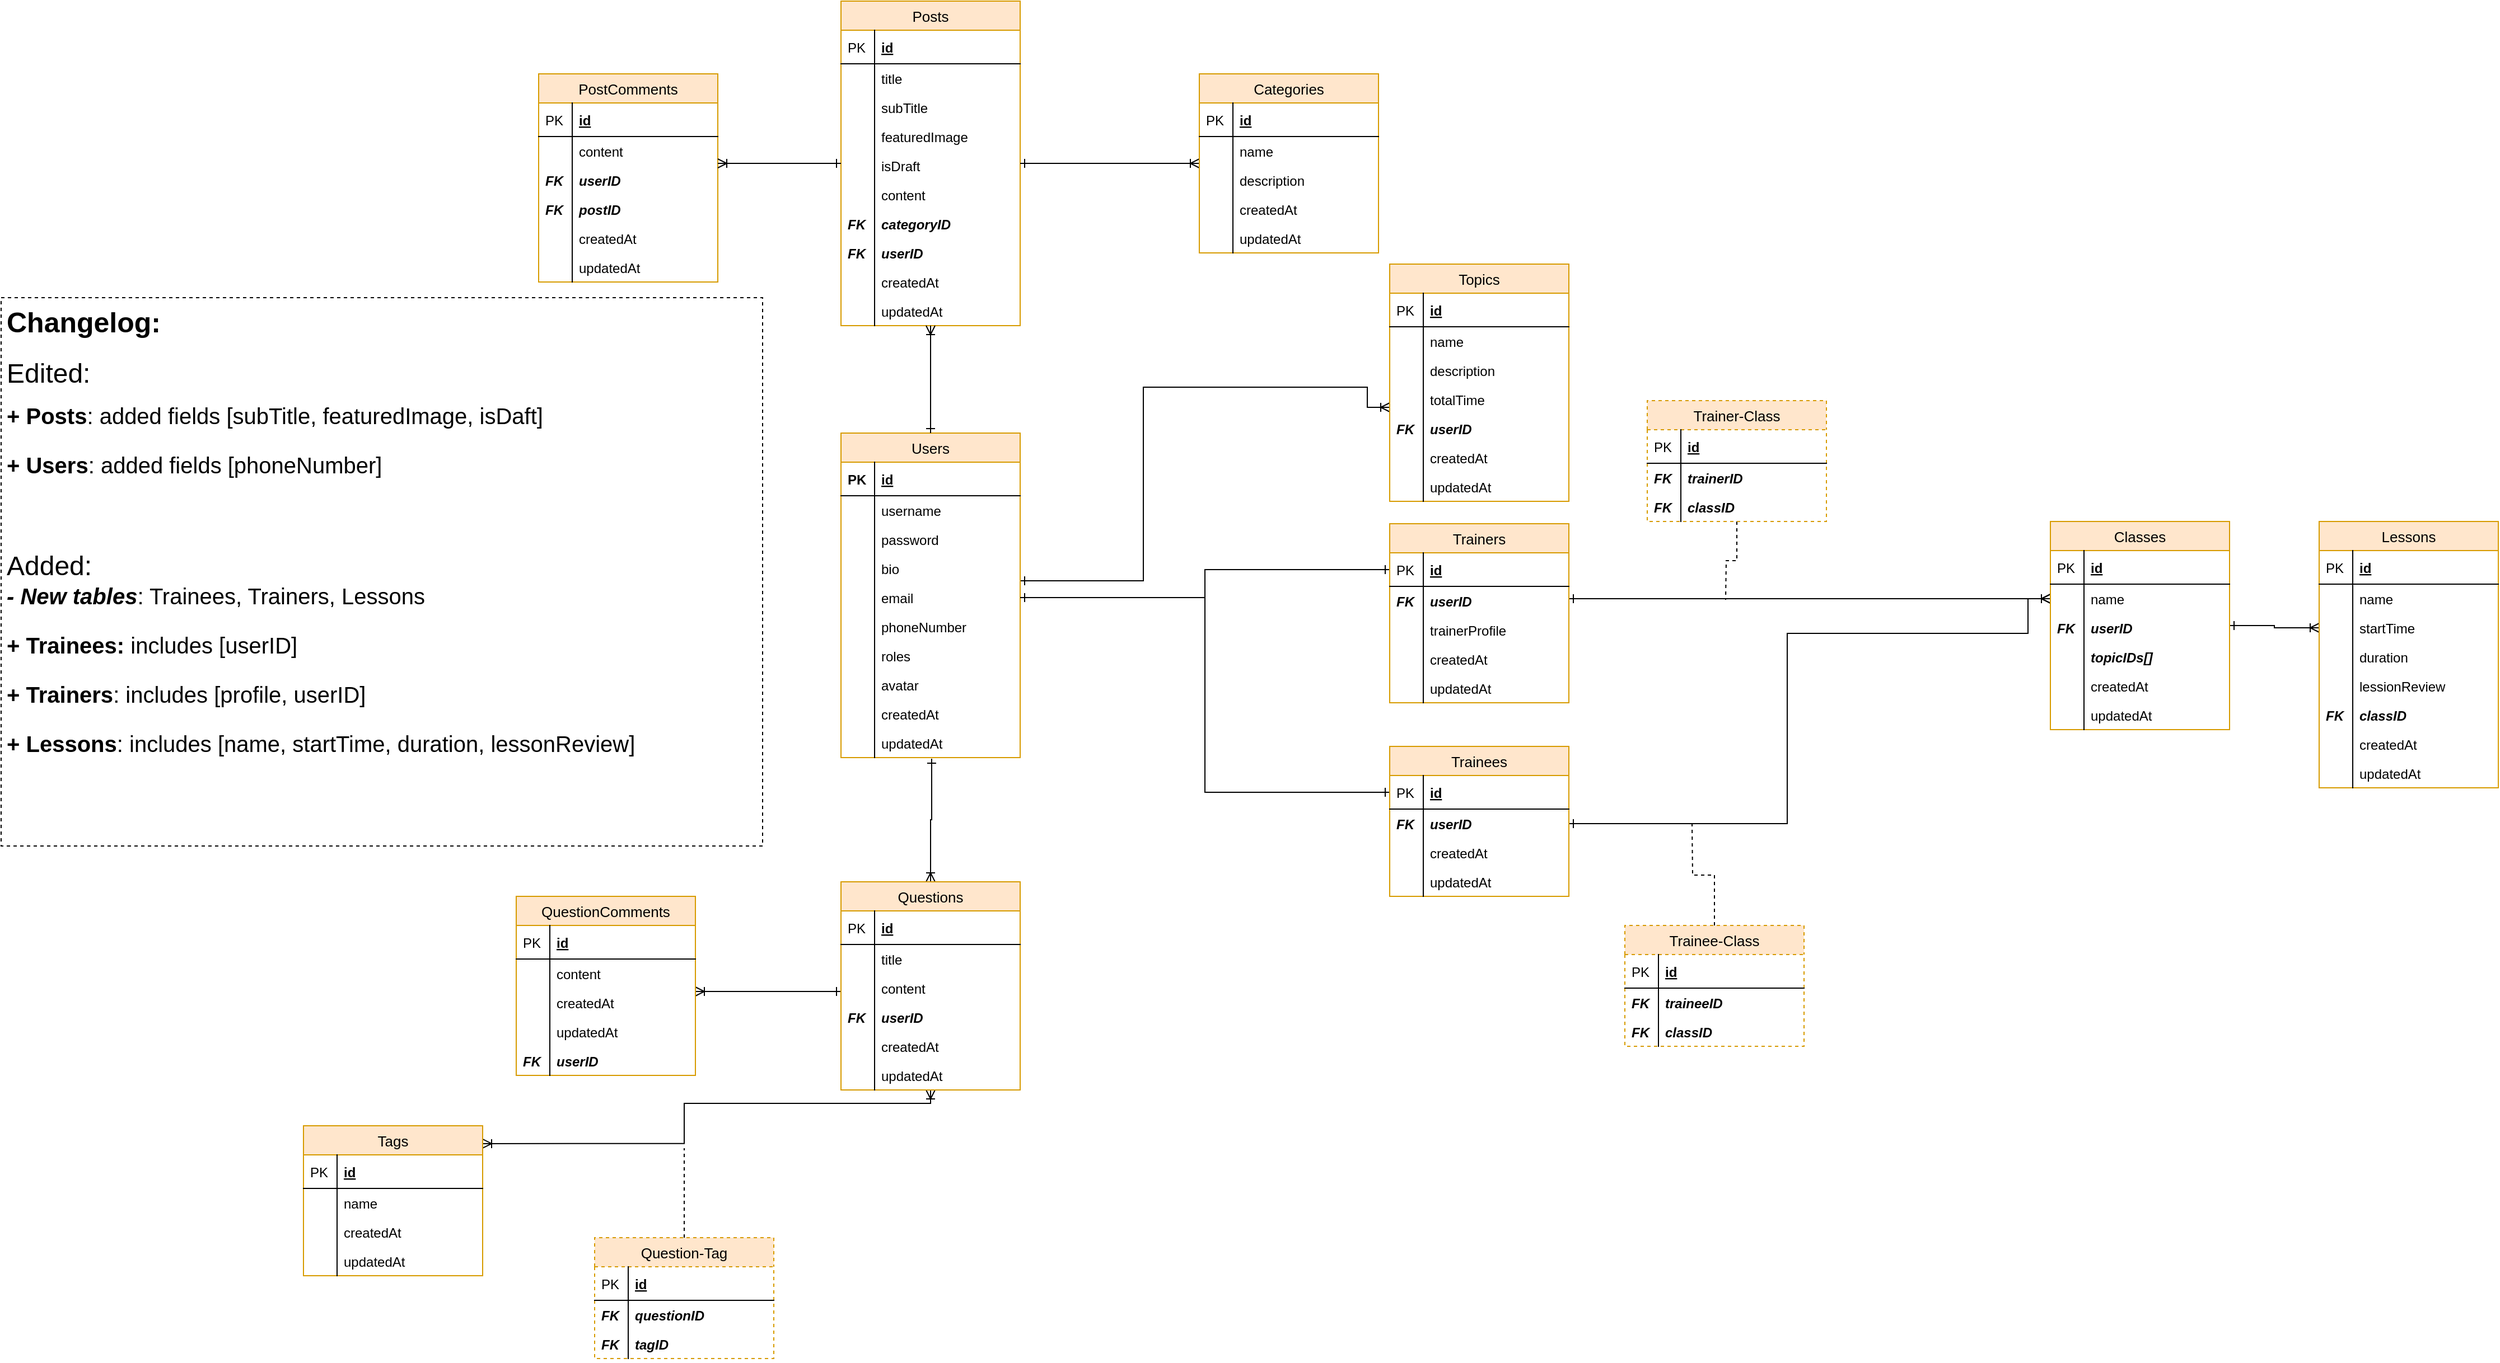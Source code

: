 <mxfile version="13.7.6" type="device" pages="2"><diagram id="nZbb9tQ7RvHROSYS7ypZ" name="version 0.3"><mxGraphModel dx="3004" dy="1486" grid="1" gridSize="10" guides="1" tooltips="1" connect="1" arrows="1" fold="1" page="0" pageScale="1" pageWidth="827" pageHeight="1169" math="0" shadow="0"><root><mxCell id="54XnjmaiA8ZdQUHrvSXc-0"/><mxCell id="54XnjmaiA8ZdQUHrvSXc-1" parent="54XnjmaiA8ZdQUHrvSXc-0"/><mxCell id="tf3nRXd2wbwcFMZxASCr-0" style="edgeStyle=orthogonalEdgeStyle;rounded=0;orthogonalLoop=1;jettySize=auto;html=1;entryX=0;entryY=0.769;entryDx=0;entryDy=0;startArrow=ERone;startFill=0;endArrow=ERoneToMany;endFill=0;entryPerimeter=0;" parent="54XnjmaiA8ZdQUHrvSXc-1" source="tf3nRXd2wbwcFMZxASCr-1" target="tf3nRXd2wbwcFMZxASCr-121" edge="1"><mxGeometry relative="1" as="geometry"><Array as="points"><mxPoint x="350" y="173"/><mxPoint x="350"/><mxPoint x="550"/><mxPoint x="550" y="18"/></Array></mxGeometry></mxCell><mxCell id="tf3nRXd2wbwcFMZxASCr-1" value="Users" style="swimlane;fontStyle=0;childLayout=stackLayout;horizontal=1;startSize=26;fillColor=#ffe6cc;horizontalStack=0;resizeParent=1;resizeParentMax=0;resizeLast=0;collapsible=1;marginBottom=0;swimlaneFillColor=#ffffff;align=center;strokeWidth=1;fontSize=13;strokeColor=#d79b00;" parent="54XnjmaiA8ZdQUHrvSXc-1" vertex="1"><mxGeometry x="80" y="41" width="160" height="290" as="geometry"/></mxCell><mxCell id="tf3nRXd2wbwcFMZxASCr-2" value="id" style="shape=partialRectangle;top=0;left=0;right=0;bottom=1;align=left;verticalAlign=middle;fillColor=none;spacingLeft=34;spacingRight=4;overflow=hidden;rotatable=0;points=[[0,0.5],[1,0.5]];portConstraint=eastwest;dropTarget=0;fontStyle=5;" parent="tf3nRXd2wbwcFMZxASCr-1" vertex="1"><mxGeometry y="26" width="160" height="30" as="geometry"/></mxCell><mxCell id="tf3nRXd2wbwcFMZxASCr-3" value="PK" style="shape=partialRectangle;top=0;left=0;bottom=0;fillColor=none;align=left;verticalAlign=middle;spacingLeft=4;spacingRight=4;overflow=hidden;rotatable=0;points=[];portConstraint=eastwest;part=1;fontStyle=1" parent="tf3nRXd2wbwcFMZxASCr-2" vertex="1" connectable="0"><mxGeometry width="30" height="30" as="geometry"/></mxCell><mxCell id="tf3nRXd2wbwcFMZxASCr-4" value="username" style="shape=partialRectangle;top=0;left=0;right=0;bottom=0;align=left;verticalAlign=top;fillColor=none;spacingLeft=34;spacingRight=4;overflow=hidden;rotatable=0;points=[[0,0.5],[1,0.5]];portConstraint=eastwest;dropTarget=0;fontStyle=0" parent="tf3nRXd2wbwcFMZxASCr-1" vertex="1"><mxGeometry y="56" width="160" height="26" as="geometry"/></mxCell><mxCell id="tf3nRXd2wbwcFMZxASCr-5" value="" style="shape=partialRectangle;top=0;left=0;bottom=0;fillColor=none;align=left;verticalAlign=top;spacingLeft=4;spacingRight=4;overflow=hidden;rotatable=0;points=[];portConstraint=eastwest;part=1;fontStyle=2" parent="tf3nRXd2wbwcFMZxASCr-4" vertex="1" connectable="0"><mxGeometry width="30" height="26" as="geometry"/></mxCell><mxCell id="tf3nRXd2wbwcFMZxASCr-6" value="password" style="shape=partialRectangle;top=0;left=0;right=0;bottom=0;align=left;verticalAlign=top;fillColor=none;spacingLeft=34;spacingRight=4;overflow=hidden;rotatable=0;points=[[0,0.5],[1,0.5]];portConstraint=eastwest;dropTarget=0;" parent="tf3nRXd2wbwcFMZxASCr-1" vertex="1"><mxGeometry y="82" width="160" height="26" as="geometry"/></mxCell><mxCell id="tf3nRXd2wbwcFMZxASCr-7" value="" style="shape=partialRectangle;top=0;left=0;bottom=0;fillColor=none;align=left;verticalAlign=top;spacingLeft=4;spacingRight=4;overflow=hidden;rotatable=0;points=[];portConstraint=eastwest;part=1;" parent="tf3nRXd2wbwcFMZxASCr-6" vertex="1" connectable="0"><mxGeometry width="30" height="26" as="geometry"/></mxCell><mxCell id="tf3nRXd2wbwcFMZxASCr-8" value="bio" style="shape=partialRectangle;top=0;left=0;right=0;bottom=0;align=left;verticalAlign=top;fillColor=none;spacingLeft=34;spacingRight=4;overflow=hidden;rotatable=0;points=[[0,0.5],[1,0.5]];portConstraint=eastwest;dropTarget=0;" parent="tf3nRXd2wbwcFMZxASCr-1" vertex="1"><mxGeometry y="108" width="160" height="26" as="geometry"/></mxCell><mxCell id="tf3nRXd2wbwcFMZxASCr-9" value="" style="shape=partialRectangle;top=0;left=0;bottom=0;fillColor=none;align=left;verticalAlign=top;spacingLeft=4;spacingRight=4;overflow=hidden;rotatable=0;points=[];portConstraint=eastwest;part=1;" parent="tf3nRXd2wbwcFMZxASCr-8" vertex="1" connectable="0"><mxGeometry width="30" height="26" as="geometry"/></mxCell><mxCell id="tf3nRXd2wbwcFMZxASCr-10" value="email" style="shape=partialRectangle;top=0;left=0;right=0;bottom=0;align=left;verticalAlign=top;fillColor=none;spacingLeft=34;spacingRight=4;overflow=hidden;rotatable=0;points=[[0,0.5],[1,0.5]];portConstraint=eastwest;dropTarget=0;" parent="tf3nRXd2wbwcFMZxASCr-1" vertex="1"><mxGeometry y="134" width="160" height="26" as="geometry"/></mxCell><mxCell id="tf3nRXd2wbwcFMZxASCr-11" value="" style="shape=partialRectangle;top=0;left=0;bottom=0;fillColor=none;align=left;verticalAlign=top;spacingLeft=4;spacingRight=4;overflow=hidden;rotatable=0;points=[];portConstraint=eastwest;part=1;" parent="tf3nRXd2wbwcFMZxASCr-10" vertex="1" connectable="0"><mxGeometry width="30" height="26" as="geometry"/></mxCell><mxCell id="tf3nRXd2wbwcFMZxASCr-12" value="phoneNumber" style="shape=partialRectangle;top=0;left=0;right=0;bottom=0;align=left;verticalAlign=top;fillColor=none;spacingLeft=34;spacingRight=4;overflow=hidden;rotatable=0;points=[[0,0.5],[1,0.5]];portConstraint=eastwest;dropTarget=0;" parent="tf3nRXd2wbwcFMZxASCr-1" vertex="1"><mxGeometry y="160" width="160" height="26" as="geometry"/></mxCell><mxCell id="tf3nRXd2wbwcFMZxASCr-13" value="" style="shape=partialRectangle;top=0;left=0;bottom=0;fillColor=none;align=left;verticalAlign=top;spacingLeft=4;spacingRight=4;overflow=hidden;rotatable=0;points=[];portConstraint=eastwest;part=1;" parent="tf3nRXd2wbwcFMZxASCr-12" vertex="1" connectable="0"><mxGeometry width="30" height="26" as="geometry"/></mxCell><mxCell id="tf3nRXd2wbwcFMZxASCr-14" value="roles" style="shape=partialRectangle;top=0;left=0;right=0;bottom=0;align=left;verticalAlign=top;fillColor=none;spacingLeft=34;spacingRight=4;overflow=hidden;rotatable=0;points=[[0,0.5],[1,0.5]];portConstraint=eastwest;dropTarget=0;" parent="tf3nRXd2wbwcFMZxASCr-1" vertex="1"><mxGeometry y="186" width="160" height="26" as="geometry"/></mxCell><mxCell id="tf3nRXd2wbwcFMZxASCr-15" value="" style="shape=partialRectangle;top=0;left=0;bottom=0;fillColor=none;align=left;verticalAlign=top;spacingLeft=4;spacingRight=4;overflow=hidden;rotatable=0;points=[];portConstraint=eastwest;part=1;" parent="tf3nRXd2wbwcFMZxASCr-14" vertex="1" connectable="0"><mxGeometry width="30" height="26" as="geometry"/></mxCell><mxCell id="tf3nRXd2wbwcFMZxASCr-16" value="avatar" style="shape=partialRectangle;top=0;left=0;right=0;bottom=0;align=left;verticalAlign=top;fillColor=none;spacingLeft=34;spacingRight=4;overflow=hidden;rotatable=0;points=[[0,0.5],[1,0.5]];portConstraint=eastwest;dropTarget=0;" parent="tf3nRXd2wbwcFMZxASCr-1" vertex="1"><mxGeometry y="212" width="160" height="26" as="geometry"/></mxCell><mxCell id="tf3nRXd2wbwcFMZxASCr-17" value="" style="shape=partialRectangle;top=0;left=0;bottom=0;fillColor=none;align=left;verticalAlign=top;spacingLeft=4;spacingRight=4;overflow=hidden;rotatable=0;points=[];portConstraint=eastwest;part=1;" parent="tf3nRXd2wbwcFMZxASCr-16" vertex="1" connectable="0"><mxGeometry width="30" height="26" as="geometry"/></mxCell><mxCell id="tf3nRXd2wbwcFMZxASCr-18" value="createdAt" style="shape=partialRectangle;top=0;left=0;right=0;bottom=0;align=left;verticalAlign=top;fillColor=none;spacingLeft=34;spacingRight=4;overflow=hidden;rotatable=0;points=[[0,0.5],[1,0.5]];portConstraint=eastwest;dropTarget=0;" parent="tf3nRXd2wbwcFMZxASCr-1" vertex="1"><mxGeometry y="238" width="160" height="26" as="geometry"/></mxCell><mxCell id="tf3nRXd2wbwcFMZxASCr-19" value="" style="shape=partialRectangle;top=0;left=0;bottom=0;fillColor=none;align=left;verticalAlign=top;spacingLeft=4;spacingRight=4;overflow=hidden;rotatable=0;points=[];portConstraint=eastwest;part=1;" parent="tf3nRXd2wbwcFMZxASCr-18" vertex="1" connectable="0"><mxGeometry width="30" height="26" as="geometry"/></mxCell><mxCell id="tf3nRXd2wbwcFMZxASCr-20" value="updatedAt" style="shape=partialRectangle;top=0;left=0;right=0;bottom=0;align=left;verticalAlign=top;fillColor=none;spacingLeft=34;spacingRight=4;overflow=hidden;rotatable=0;points=[[0,0.5],[1,0.5]];portConstraint=eastwest;dropTarget=0;" parent="tf3nRXd2wbwcFMZxASCr-1" vertex="1"><mxGeometry y="264" width="160" height="26" as="geometry"/></mxCell><mxCell id="tf3nRXd2wbwcFMZxASCr-21" value="" style="shape=partialRectangle;top=0;left=0;bottom=0;fillColor=none;align=left;verticalAlign=top;spacingLeft=4;spacingRight=4;overflow=hidden;rotatable=0;points=[];portConstraint=eastwest;part=1;" parent="tf3nRXd2wbwcFMZxASCr-20" vertex="1" connectable="0"><mxGeometry width="30" height="26" as="geometry"/></mxCell><mxCell id="tf3nRXd2wbwcFMZxASCr-22" style="edgeStyle=orthogonalEdgeStyle;rounded=0;orthogonalLoop=1;jettySize=auto;html=1;entryX=0.506;entryY=1.038;entryDx=0;entryDy=0;entryPerimeter=0;startArrow=ERoneToMany;startFill=0;endArrow=ERone;endFill=0;" parent="54XnjmaiA8ZdQUHrvSXc-1" source="tf3nRXd2wbwcFMZxASCr-90" target="tf3nRXd2wbwcFMZxASCr-20" edge="1"><mxGeometry relative="1" as="geometry"/></mxCell><mxCell id="tf3nRXd2wbwcFMZxASCr-23" style="edgeStyle=orthogonalEdgeStyle;rounded=0;orthogonalLoop=1;jettySize=auto;html=1;entryX=1;entryY=0.119;entryDx=0;entryDy=0;entryPerimeter=0;startArrow=ERoneToMany;startFill=0;endArrow=ERoneToMany;endFill=0;" parent="54XnjmaiA8ZdQUHrvSXc-1" source="tf3nRXd2wbwcFMZxASCr-90" target="tf3nRXd2wbwcFMZxASCr-46" edge="1"><mxGeometry relative="1" as="geometry"><Array as="points"><mxPoint x="160" y="640"/><mxPoint x="-60" y="640"/><mxPoint x="-60" y="676"/></Array></mxGeometry></mxCell><mxCell id="tf3nRXd2wbwcFMZxASCr-24" style="edgeStyle=orthogonalEdgeStyle;rounded=0;orthogonalLoop=1;jettySize=auto;html=1;startArrow=ERoneToMany;startFill=0;endArrow=ERone;endFill=0;" parent="54XnjmaiA8ZdQUHrvSXc-1" source="tf3nRXd2wbwcFMZxASCr-103" edge="1"><mxGeometry relative="1" as="geometry"><mxPoint x="80" y="540" as="targetPoint"/><Array as="points"><mxPoint x="80" y="540"/></Array></mxGeometry></mxCell><mxCell id="tf3nRXd2wbwcFMZxASCr-25" value="Posts" style="swimlane;fontStyle=0;childLayout=stackLayout;horizontal=1;startSize=26;fillColor=#ffe6cc;horizontalStack=0;resizeParent=1;resizeParentMax=0;resizeLast=0;collapsible=1;marginBottom=0;swimlaneFillColor=#ffffff;align=center;strokeWidth=1;fontSize=13;strokeColor=#d79b00;" parent="54XnjmaiA8ZdQUHrvSXc-1" vertex="1"><mxGeometry x="80" y="-345" width="160" height="290" as="geometry"/></mxCell><mxCell id="tf3nRXd2wbwcFMZxASCr-26" value="id" style="shape=partialRectangle;top=0;left=0;right=0;bottom=1;align=left;verticalAlign=middle;fillColor=none;spacingLeft=34;spacingRight=4;overflow=hidden;rotatable=0;points=[[0,0.5],[1,0.5]];portConstraint=eastwest;dropTarget=0;fontStyle=5;" parent="tf3nRXd2wbwcFMZxASCr-25" vertex="1"><mxGeometry y="26" width="160" height="30" as="geometry"/></mxCell><mxCell id="tf3nRXd2wbwcFMZxASCr-27" value="PK" style="shape=partialRectangle;top=0;left=0;bottom=0;fillColor=none;align=left;verticalAlign=middle;spacingLeft=4;spacingRight=4;overflow=hidden;rotatable=0;points=[];portConstraint=eastwest;part=1;" parent="tf3nRXd2wbwcFMZxASCr-26" vertex="1" connectable="0"><mxGeometry width="30" height="30" as="geometry"/></mxCell><mxCell id="tf3nRXd2wbwcFMZxASCr-28" value="title" style="shape=partialRectangle;top=0;left=0;right=0;bottom=0;align=left;verticalAlign=top;fillColor=none;spacingLeft=34;spacingRight=4;overflow=hidden;rotatable=0;points=[[0,0.5],[1,0.5]];portConstraint=eastwest;dropTarget=0;" parent="tf3nRXd2wbwcFMZxASCr-25" vertex="1"><mxGeometry y="56" width="160" height="26" as="geometry"/></mxCell><mxCell id="tf3nRXd2wbwcFMZxASCr-29" value="" style="shape=partialRectangle;top=0;left=0;bottom=0;fillColor=none;align=left;verticalAlign=top;spacingLeft=4;spacingRight=4;overflow=hidden;rotatable=0;points=[];portConstraint=eastwest;part=1;" parent="tf3nRXd2wbwcFMZxASCr-28" vertex="1" connectable="0"><mxGeometry width="30" height="26" as="geometry"/></mxCell><mxCell id="tf3nRXd2wbwcFMZxASCr-30" value="subTitle" style="shape=partialRectangle;top=0;left=0;right=0;bottom=0;align=left;verticalAlign=top;fillColor=none;spacingLeft=34;spacingRight=4;overflow=hidden;rotatable=0;points=[[0,0.5],[1,0.5]];portConstraint=eastwest;dropTarget=0;" parent="tf3nRXd2wbwcFMZxASCr-25" vertex="1"><mxGeometry y="82" width="160" height="26" as="geometry"/></mxCell><mxCell id="tf3nRXd2wbwcFMZxASCr-31" value="" style="shape=partialRectangle;top=0;left=0;bottom=0;fillColor=none;align=left;verticalAlign=top;spacingLeft=4;spacingRight=4;overflow=hidden;rotatable=0;points=[];portConstraint=eastwest;part=1;" parent="tf3nRXd2wbwcFMZxASCr-30" vertex="1" connectable="0"><mxGeometry width="30" height="26" as="geometry"/></mxCell><mxCell id="tf3nRXd2wbwcFMZxASCr-32" value="featuredImage" style="shape=partialRectangle;top=0;left=0;right=0;bottom=0;align=left;verticalAlign=top;fillColor=none;spacingLeft=34;spacingRight=4;overflow=hidden;rotatable=0;points=[[0,0.5],[1,0.5]];portConstraint=eastwest;dropTarget=0;" parent="tf3nRXd2wbwcFMZxASCr-25" vertex="1"><mxGeometry y="108" width="160" height="26" as="geometry"/></mxCell><mxCell id="tf3nRXd2wbwcFMZxASCr-33" value="" style="shape=partialRectangle;top=0;left=0;bottom=0;fillColor=none;align=left;verticalAlign=top;spacingLeft=4;spacingRight=4;overflow=hidden;rotatable=0;points=[];portConstraint=eastwest;part=1;" parent="tf3nRXd2wbwcFMZxASCr-32" vertex="1" connectable="0"><mxGeometry width="30" height="26" as="geometry"/></mxCell><mxCell id="tf3nRXd2wbwcFMZxASCr-34" value="isDraft" style="shape=partialRectangle;top=0;left=0;right=0;bottom=0;align=left;verticalAlign=top;fillColor=none;spacingLeft=34;spacingRight=4;overflow=hidden;rotatable=0;points=[[0,0.5],[1,0.5]];portConstraint=eastwest;dropTarget=0;" parent="tf3nRXd2wbwcFMZxASCr-25" vertex="1"><mxGeometry y="134" width="160" height="26" as="geometry"/></mxCell><mxCell id="tf3nRXd2wbwcFMZxASCr-35" value="" style="shape=partialRectangle;top=0;left=0;bottom=0;fillColor=none;align=left;verticalAlign=top;spacingLeft=4;spacingRight=4;overflow=hidden;rotatable=0;points=[];portConstraint=eastwest;part=1;" parent="tf3nRXd2wbwcFMZxASCr-34" vertex="1" connectable="0"><mxGeometry width="30" height="26" as="geometry"/></mxCell><mxCell id="tf3nRXd2wbwcFMZxASCr-36" value="content" style="shape=partialRectangle;top=0;left=0;right=0;bottom=0;align=left;verticalAlign=top;fillColor=none;spacingLeft=34;spacingRight=4;overflow=hidden;rotatable=0;points=[[0,0.5],[1,0.5]];portConstraint=eastwest;dropTarget=0;" parent="tf3nRXd2wbwcFMZxASCr-25" vertex="1"><mxGeometry y="160" width="160" height="26" as="geometry"/></mxCell><mxCell id="tf3nRXd2wbwcFMZxASCr-37" value="" style="shape=partialRectangle;top=0;left=0;bottom=0;fillColor=none;align=left;verticalAlign=top;spacingLeft=4;spacingRight=4;overflow=hidden;rotatable=0;points=[];portConstraint=eastwest;part=1;" parent="tf3nRXd2wbwcFMZxASCr-36" vertex="1" connectable="0"><mxGeometry width="30" height="26" as="geometry"/></mxCell><mxCell id="tf3nRXd2wbwcFMZxASCr-38" value="categoryID" style="shape=partialRectangle;top=0;left=0;right=0;bottom=0;align=left;verticalAlign=top;fillColor=none;spacingLeft=34;spacingRight=4;overflow=hidden;rotatable=0;points=[[0,0.5],[1,0.5]];portConstraint=eastwest;dropTarget=0;fontStyle=3" parent="tf3nRXd2wbwcFMZxASCr-25" vertex="1"><mxGeometry y="186" width="160" height="26" as="geometry"/></mxCell><mxCell id="tf3nRXd2wbwcFMZxASCr-39" value="FK" style="shape=partialRectangle;top=0;left=0;bottom=0;fillColor=none;align=left;verticalAlign=top;spacingLeft=4;spacingRight=4;overflow=hidden;rotatable=0;points=[];portConstraint=eastwest;part=1;fontStyle=3" parent="tf3nRXd2wbwcFMZxASCr-38" vertex="1" connectable="0"><mxGeometry width="30" height="26" as="geometry"/></mxCell><mxCell id="tf3nRXd2wbwcFMZxASCr-40" value="userID" style="shape=partialRectangle;top=0;left=0;right=0;bottom=0;align=left;verticalAlign=top;fillColor=none;spacingLeft=34;spacingRight=4;overflow=hidden;rotatable=0;points=[[0,0.5],[1,0.5]];portConstraint=eastwest;dropTarget=0;fontStyle=3" parent="tf3nRXd2wbwcFMZxASCr-25" vertex="1"><mxGeometry y="212" width="160" height="26" as="geometry"/></mxCell><mxCell id="tf3nRXd2wbwcFMZxASCr-41" value="FK" style="shape=partialRectangle;top=0;left=0;bottom=0;fillColor=none;align=left;verticalAlign=top;spacingLeft=4;spacingRight=4;overflow=hidden;rotatable=0;points=[];portConstraint=eastwest;part=1;fontStyle=3" parent="tf3nRXd2wbwcFMZxASCr-40" vertex="1" connectable="0"><mxGeometry width="30" height="26" as="geometry"/></mxCell><mxCell id="tf3nRXd2wbwcFMZxASCr-42" value="createdAt" style="shape=partialRectangle;top=0;left=0;right=0;bottom=0;align=left;verticalAlign=top;fillColor=none;spacingLeft=34;spacingRight=4;overflow=hidden;rotatable=0;points=[[0,0.5],[1,0.5]];portConstraint=eastwest;dropTarget=0;" parent="tf3nRXd2wbwcFMZxASCr-25" vertex="1"><mxGeometry y="238" width="160" height="26" as="geometry"/></mxCell><mxCell id="tf3nRXd2wbwcFMZxASCr-43" value="" style="shape=partialRectangle;top=0;left=0;bottom=0;fillColor=none;align=left;verticalAlign=top;spacingLeft=4;spacingRight=4;overflow=hidden;rotatable=0;points=[];portConstraint=eastwest;part=1;" parent="tf3nRXd2wbwcFMZxASCr-42" vertex="1" connectable="0"><mxGeometry width="30" height="26" as="geometry"/></mxCell><mxCell id="tf3nRXd2wbwcFMZxASCr-44" value="updatedAt" style="shape=partialRectangle;top=0;left=0;right=0;bottom=0;align=left;verticalAlign=top;fillColor=none;spacingLeft=34;spacingRight=4;overflow=hidden;rotatable=0;points=[[0,0.5],[1,0.5]];portConstraint=eastwest;dropTarget=0;" parent="tf3nRXd2wbwcFMZxASCr-25" vertex="1"><mxGeometry y="264" width="160" height="26" as="geometry"/></mxCell><mxCell id="tf3nRXd2wbwcFMZxASCr-45" value="" style="shape=partialRectangle;top=0;left=0;bottom=0;fillColor=none;align=left;verticalAlign=top;spacingLeft=4;spacingRight=4;overflow=hidden;rotatable=0;points=[];portConstraint=eastwest;part=1;" parent="tf3nRXd2wbwcFMZxASCr-44" vertex="1" connectable="0"><mxGeometry width="30" height="26" as="geometry"/></mxCell><mxCell id="tf3nRXd2wbwcFMZxASCr-46" value="Tags" style="swimlane;fontStyle=0;childLayout=stackLayout;horizontal=1;startSize=26;fillColor=#ffe6cc;horizontalStack=0;resizeParent=1;resizeParentMax=0;resizeLast=0;collapsible=1;marginBottom=0;swimlaneFillColor=#ffffff;align=center;strokeWidth=1;fontSize=13;strokeColor=#d79b00;" parent="54XnjmaiA8ZdQUHrvSXc-1" vertex="1"><mxGeometry x="-400" y="660" width="160" height="134" as="geometry"/></mxCell><mxCell id="tf3nRXd2wbwcFMZxASCr-47" value="id" style="shape=partialRectangle;top=0;left=0;right=0;bottom=1;align=left;verticalAlign=middle;fillColor=none;spacingLeft=34;spacingRight=4;overflow=hidden;rotatable=0;points=[[0,0.5],[1,0.5]];portConstraint=eastwest;dropTarget=0;fontStyle=5;" parent="tf3nRXd2wbwcFMZxASCr-46" vertex="1"><mxGeometry y="26" width="160" height="30" as="geometry"/></mxCell><mxCell id="tf3nRXd2wbwcFMZxASCr-48" value="PK" style="shape=partialRectangle;top=0;left=0;bottom=0;fillColor=none;align=left;verticalAlign=middle;spacingLeft=4;spacingRight=4;overflow=hidden;rotatable=0;points=[];portConstraint=eastwest;part=1;" parent="tf3nRXd2wbwcFMZxASCr-47" vertex="1" connectable="0"><mxGeometry width="30" height="30" as="geometry"/></mxCell><mxCell id="tf3nRXd2wbwcFMZxASCr-49" value="name" style="shape=partialRectangle;top=0;left=0;right=0;bottom=0;align=left;verticalAlign=top;fillColor=none;spacingLeft=34;spacingRight=4;overflow=hidden;rotatable=0;points=[[0,0.5],[1,0.5]];portConstraint=eastwest;dropTarget=0;" parent="tf3nRXd2wbwcFMZxASCr-46" vertex="1"><mxGeometry y="56" width="160" height="26" as="geometry"/></mxCell><mxCell id="tf3nRXd2wbwcFMZxASCr-50" value="" style="shape=partialRectangle;top=0;left=0;bottom=0;fillColor=none;align=left;verticalAlign=top;spacingLeft=4;spacingRight=4;overflow=hidden;rotatable=0;points=[];portConstraint=eastwest;part=1;" parent="tf3nRXd2wbwcFMZxASCr-49" vertex="1" connectable="0"><mxGeometry width="30" height="26" as="geometry"/></mxCell><mxCell id="tf3nRXd2wbwcFMZxASCr-51" value="createdAt" style="shape=partialRectangle;top=0;left=0;right=0;bottom=0;align=left;verticalAlign=top;fillColor=none;spacingLeft=34;spacingRight=4;overflow=hidden;rotatable=0;points=[[0,0.5],[1,0.5]];portConstraint=eastwest;dropTarget=0;" parent="tf3nRXd2wbwcFMZxASCr-46" vertex="1"><mxGeometry y="82" width="160" height="26" as="geometry"/></mxCell><mxCell id="tf3nRXd2wbwcFMZxASCr-52" value="" style="shape=partialRectangle;top=0;left=0;bottom=0;fillColor=none;align=left;verticalAlign=top;spacingLeft=4;spacingRight=4;overflow=hidden;rotatable=0;points=[];portConstraint=eastwest;part=1;" parent="tf3nRXd2wbwcFMZxASCr-51" vertex="1" connectable="0"><mxGeometry width="30" height="26" as="geometry"/></mxCell><mxCell id="tf3nRXd2wbwcFMZxASCr-53" value="updatedAt" style="shape=partialRectangle;top=0;left=0;right=0;bottom=0;align=left;verticalAlign=top;fillColor=none;spacingLeft=34;spacingRight=4;overflow=hidden;rotatable=0;points=[[0,0.5],[1,0.5]];portConstraint=eastwest;dropTarget=0;" parent="tf3nRXd2wbwcFMZxASCr-46" vertex="1"><mxGeometry y="108" width="160" height="26" as="geometry"/></mxCell><mxCell id="tf3nRXd2wbwcFMZxASCr-54" value="" style="shape=partialRectangle;top=0;left=0;bottom=0;fillColor=none;align=left;verticalAlign=top;spacingLeft=4;spacingRight=4;overflow=hidden;rotatable=0;points=[];portConstraint=eastwest;part=1;" parent="tf3nRXd2wbwcFMZxASCr-53" vertex="1" connectable="0"><mxGeometry width="30" height="26" as="geometry"/></mxCell><mxCell id="tf3nRXd2wbwcFMZxASCr-55" style="edgeStyle=orthogonalEdgeStyle;rounded=0;orthogonalLoop=1;jettySize=auto;html=1;dashed=1;startArrow=none;startFill=0;endArrow=none;endFill=0;" parent="54XnjmaiA8ZdQUHrvSXc-1" source="tf3nRXd2wbwcFMZxASCr-69" edge="1"><mxGeometry relative="1" as="geometry"><mxPoint x="-60" y="680" as="targetPoint"/></mxGeometry></mxCell><mxCell id="tf3nRXd2wbwcFMZxASCr-56" value="PostComments" style="swimlane;fontStyle=0;childLayout=stackLayout;horizontal=1;startSize=26;fillColor=#ffe6cc;horizontalStack=0;resizeParent=1;resizeParentMax=0;resizeLast=0;collapsible=1;marginBottom=0;swimlaneFillColor=#ffffff;align=center;strokeWidth=1;fontSize=13;strokeColor=#d79b00;" parent="54XnjmaiA8ZdQUHrvSXc-1" vertex="1"><mxGeometry x="-190" y="-280" width="160" height="186" as="geometry"/></mxCell><mxCell id="tf3nRXd2wbwcFMZxASCr-57" value="id" style="shape=partialRectangle;top=0;left=0;right=0;bottom=1;align=left;verticalAlign=middle;fillColor=none;spacingLeft=34;spacingRight=4;overflow=hidden;rotatable=0;points=[[0,0.5],[1,0.5]];portConstraint=eastwest;dropTarget=0;fontStyle=5;" parent="tf3nRXd2wbwcFMZxASCr-56" vertex="1"><mxGeometry y="26" width="160" height="30" as="geometry"/></mxCell><mxCell id="tf3nRXd2wbwcFMZxASCr-58" value="PK" style="shape=partialRectangle;top=0;left=0;bottom=0;fillColor=none;align=left;verticalAlign=middle;spacingLeft=4;spacingRight=4;overflow=hidden;rotatable=0;points=[];portConstraint=eastwest;part=1;" parent="tf3nRXd2wbwcFMZxASCr-57" vertex="1" connectable="0"><mxGeometry width="30" height="30" as="geometry"/></mxCell><mxCell id="tf3nRXd2wbwcFMZxASCr-59" value="content" style="shape=partialRectangle;top=0;left=0;right=0;bottom=0;align=left;verticalAlign=top;fillColor=none;spacingLeft=34;spacingRight=4;overflow=hidden;rotatable=0;points=[[0,0.5],[1,0.5]];portConstraint=eastwest;dropTarget=0;" parent="tf3nRXd2wbwcFMZxASCr-56" vertex="1"><mxGeometry y="56" width="160" height="26" as="geometry"/></mxCell><mxCell id="tf3nRXd2wbwcFMZxASCr-60" value="" style="shape=partialRectangle;top=0;left=0;bottom=0;fillColor=none;align=left;verticalAlign=top;spacingLeft=4;spacingRight=4;overflow=hidden;rotatable=0;points=[];portConstraint=eastwest;part=1;" parent="tf3nRXd2wbwcFMZxASCr-59" vertex="1" connectable="0"><mxGeometry width="30" height="26" as="geometry"/></mxCell><mxCell id="tf3nRXd2wbwcFMZxASCr-61" value="userID" style="shape=partialRectangle;top=0;left=0;right=0;bottom=0;align=left;verticalAlign=top;fillColor=none;spacingLeft=34;spacingRight=4;overflow=hidden;rotatable=0;points=[[0,0.5],[1,0.5]];portConstraint=eastwest;dropTarget=0;fontStyle=3" parent="tf3nRXd2wbwcFMZxASCr-56" vertex="1"><mxGeometry y="82" width="160" height="26" as="geometry"/></mxCell><mxCell id="tf3nRXd2wbwcFMZxASCr-62" value="FK" style="shape=partialRectangle;top=0;left=0;bottom=0;fillColor=none;align=left;verticalAlign=top;spacingLeft=4;spacingRight=4;overflow=hidden;rotatable=0;points=[];portConstraint=eastwest;part=1;fontStyle=3" parent="tf3nRXd2wbwcFMZxASCr-61" vertex="1" connectable="0"><mxGeometry width="30" height="26" as="geometry"/></mxCell><mxCell id="tf3nRXd2wbwcFMZxASCr-63" value="postID" style="shape=partialRectangle;top=0;left=0;right=0;bottom=0;align=left;verticalAlign=top;fillColor=none;spacingLeft=34;spacingRight=4;overflow=hidden;rotatable=0;points=[[0,0.5],[1,0.5]];portConstraint=eastwest;dropTarget=0;fontStyle=3" parent="tf3nRXd2wbwcFMZxASCr-56" vertex="1"><mxGeometry y="108" width="160" height="26" as="geometry"/></mxCell><mxCell id="tf3nRXd2wbwcFMZxASCr-64" value="FK" style="shape=partialRectangle;top=0;left=0;bottom=0;fillColor=none;align=left;verticalAlign=top;spacingLeft=4;spacingRight=4;overflow=hidden;rotatable=0;points=[];portConstraint=eastwest;part=1;fontStyle=3" parent="tf3nRXd2wbwcFMZxASCr-63" vertex="1" connectable="0"><mxGeometry width="30" height="26" as="geometry"/></mxCell><mxCell id="tf3nRXd2wbwcFMZxASCr-65" value="createdAt" style="shape=partialRectangle;top=0;left=0;right=0;bottom=0;align=left;verticalAlign=top;fillColor=none;spacingLeft=34;spacingRight=4;overflow=hidden;rotatable=0;points=[[0,0.5],[1,0.5]];portConstraint=eastwest;dropTarget=0;" parent="tf3nRXd2wbwcFMZxASCr-56" vertex="1"><mxGeometry y="134" width="160" height="26" as="geometry"/></mxCell><mxCell id="tf3nRXd2wbwcFMZxASCr-66" value="" style="shape=partialRectangle;top=0;left=0;bottom=0;fillColor=none;align=left;verticalAlign=top;spacingLeft=4;spacingRight=4;overflow=hidden;rotatable=0;points=[];portConstraint=eastwest;part=1;" parent="tf3nRXd2wbwcFMZxASCr-65" vertex="1" connectable="0"><mxGeometry width="30" height="26" as="geometry"/></mxCell><mxCell id="tf3nRXd2wbwcFMZxASCr-67" value="updatedAt" style="shape=partialRectangle;top=0;left=0;right=0;bottom=0;align=left;verticalAlign=top;fillColor=none;spacingLeft=34;spacingRight=4;overflow=hidden;rotatable=0;points=[[0,0.5],[1,0.5]];portConstraint=eastwest;dropTarget=0;" parent="tf3nRXd2wbwcFMZxASCr-56" vertex="1"><mxGeometry y="160" width="160" height="26" as="geometry"/></mxCell><mxCell id="tf3nRXd2wbwcFMZxASCr-68" value="" style="shape=partialRectangle;top=0;left=0;bottom=0;fillColor=none;align=left;verticalAlign=top;spacingLeft=4;spacingRight=4;overflow=hidden;rotatable=0;points=[];portConstraint=eastwest;part=1;" parent="tf3nRXd2wbwcFMZxASCr-67" vertex="1" connectable="0"><mxGeometry width="30" height="26" as="geometry"/></mxCell><mxCell id="tf3nRXd2wbwcFMZxASCr-69" value="Question-Tag" style="swimlane;fontStyle=0;childLayout=stackLayout;horizontal=1;startSize=26;fillColor=#ffe6cc;horizontalStack=0;resizeParent=1;resizeParentMax=0;resizeLast=0;collapsible=1;marginBottom=0;swimlaneFillColor=#ffffff;align=center;strokeWidth=1;fontSize=13;strokeColor=#d79b00;dashed=1;" parent="54XnjmaiA8ZdQUHrvSXc-1" vertex="1"><mxGeometry x="-140" y="760" width="160" height="108" as="geometry"/></mxCell><mxCell id="tf3nRXd2wbwcFMZxASCr-70" value="id" style="shape=partialRectangle;top=0;left=0;right=0;bottom=1;align=left;verticalAlign=middle;fillColor=none;spacingLeft=34;spacingRight=4;overflow=hidden;rotatable=0;points=[[0,0.5],[1,0.5]];portConstraint=eastwest;dropTarget=0;fontStyle=5;" parent="tf3nRXd2wbwcFMZxASCr-69" vertex="1"><mxGeometry y="26" width="160" height="30" as="geometry"/></mxCell><mxCell id="tf3nRXd2wbwcFMZxASCr-71" value="PK" style="shape=partialRectangle;top=0;left=0;bottom=0;fillColor=none;align=left;verticalAlign=middle;spacingLeft=4;spacingRight=4;overflow=hidden;rotatable=0;points=[];portConstraint=eastwest;part=1;" parent="tf3nRXd2wbwcFMZxASCr-70" vertex="1" connectable="0"><mxGeometry width="30" height="30" as="geometry"/></mxCell><mxCell id="tf3nRXd2wbwcFMZxASCr-72" value="questionID" style="shape=partialRectangle;top=0;left=0;right=0;bottom=0;align=left;verticalAlign=top;fillColor=none;spacingLeft=34;spacingRight=4;overflow=hidden;rotatable=0;points=[[0,0.5],[1,0.5]];portConstraint=eastwest;dropTarget=0;fontStyle=3" parent="tf3nRXd2wbwcFMZxASCr-69" vertex="1"><mxGeometry y="56" width="160" height="26" as="geometry"/></mxCell><mxCell id="tf3nRXd2wbwcFMZxASCr-73" value="FK" style="shape=partialRectangle;top=0;left=0;bottom=0;fillColor=none;align=left;verticalAlign=top;spacingLeft=4;spacingRight=4;overflow=hidden;rotatable=0;points=[];portConstraint=eastwest;part=1;fontStyle=3" parent="tf3nRXd2wbwcFMZxASCr-72" vertex="1" connectable="0"><mxGeometry width="30" height="26" as="geometry"/></mxCell><mxCell id="tf3nRXd2wbwcFMZxASCr-74" value="tagID" style="shape=partialRectangle;top=0;left=0;right=0;bottom=0;align=left;verticalAlign=top;fillColor=none;spacingLeft=34;spacingRight=4;overflow=hidden;rotatable=0;points=[[0,0.5],[1,0.5]];portConstraint=eastwest;dropTarget=0;fontStyle=3" parent="tf3nRXd2wbwcFMZxASCr-69" vertex="1"><mxGeometry y="82" width="160" height="26" as="geometry"/></mxCell><mxCell id="tf3nRXd2wbwcFMZxASCr-75" value="FK" style="shape=partialRectangle;top=0;left=0;bottom=0;fillColor=none;align=left;verticalAlign=top;spacingLeft=4;spacingRight=4;overflow=hidden;rotatable=0;points=[];portConstraint=eastwest;part=1;fontStyle=3" parent="tf3nRXd2wbwcFMZxASCr-74" vertex="1" connectable="0"><mxGeometry width="30" height="26" as="geometry"/></mxCell><mxCell id="tf3nRXd2wbwcFMZxASCr-76" style="edgeStyle=orthogonalEdgeStyle;rounded=0;orthogonalLoop=1;jettySize=auto;html=1;entryX=0.5;entryY=0;entryDx=0;entryDy=0;startArrow=ERoneToMany;startFill=0;endArrow=ERone;endFill=0;" parent="54XnjmaiA8ZdQUHrvSXc-1" source="tf3nRXd2wbwcFMZxASCr-25" target="tf3nRXd2wbwcFMZxASCr-1" edge="1"><mxGeometry relative="1" as="geometry"/></mxCell><mxCell id="tf3nRXd2wbwcFMZxASCr-77" style="edgeStyle=orthogonalEdgeStyle;rounded=0;orthogonalLoop=1;jettySize=auto;html=1;startArrow=ERoneToMany;startFill=0;endArrow=ERone;endFill=0;" parent="54XnjmaiA8ZdQUHrvSXc-1" source="tf3nRXd2wbwcFMZxASCr-56" edge="1"><mxGeometry relative="1" as="geometry"><mxPoint x="80" y="-200" as="targetPoint"/><Array as="points"><mxPoint x="70" y="-200"/><mxPoint x="70" y="-200"/></Array></mxGeometry></mxCell><mxCell id="tf3nRXd2wbwcFMZxASCr-78" style="edgeStyle=orthogonalEdgeStyle;rounded=0;orthogonalLoop=1;jettySize=auto;html=1;startArrow=ERoneToMany;startFill=0;endArrow=ERone;endFill=0;" parent="54XnjmaiA8ZdQUHrvSXc-1" source="tf3nRXd2wbwcFMZxASCr-79" edge="1"><mxGeometry relative="1" as="geometry"><mxPoint x="240" y="-200" as="targetPoint"/><Array as="points"><mxPoint x="240" y="-200"/></Array></mxGeometry></mxCell><mxCell id="tf3nRXd2wbwcFMZxASCr-79" value="Categories" style="swimlane;fontStyle=0;childLayout=stackLayout;horizontal=1;startSize=26;fillColor=#ffe6cc;horizontalStack=0;resizeParent=1;resizeParentMax=0;resizeLast=0;collapsible=1;marginBottom=0;swimlaneFillColor=#ffffff;align=center;strokeWidth=1;fontSize=13;strokeColor=#d79b00;" parent="54XnjmaiA8ZdQUHrvSXc-1" vertex="1"><mxGeometry x="400" y="-280" width="160" height="160" as="geometry"/></mxCell><mxCell id="tf3nRXd2wbwcFMZxASCr-80" value="id" style="shape=partialRectangle;top=0;left=0;right=0;bottom=1;align=left;verticalAlign=middle;fillColor=none;spacingLeft=34;spacingRight=4;overflow=hidden;rotatable=0;points=[[0,0.5],[1,0.5]];portConstraint=eastwest;dropTarget=0;fontStyle=5;" parent="tf3nRXd2wbwcFMZxASCr-79" vertex="1"><mxGeometry y="26" width="160" height="30" as="geometry"/></mxCell><mxCell id="tf3nRXd2wbwcFMZxASCr-81" value="PK" style="shape=partialRectangle;top=0;left=0;bottom=0;fillColor=none;align=left;verticalAlign=middle;spacingLeft=4;spacingRight=4;overflow=hidden;rotatable=0;points=[];portConstraint=eastwest;part=1;" parent="tf3nRXd2wbwcFMZxASCr-80" vertex="1" connectable="0"><mxGeometry width="30" height="30" as="geometry"/></mxCell><mxCell id="tf3nRXd2wbwcFMZxASCr-82" value="name" style="shape=partialRectangle;top=0;left=0;right=0;bottom=0;align=left;verticalAlign=top;fillColor=none;spacingLeft=34;spacingRight=4;overflow=hidden;rotatable=0;points=[[0,0.5],[1,0.5]];portConstraint=eastwest;dropTarget=0;" parent="tf3nRXd2wbwcFMZxASCr-79" vertex="1"><mxGeometry y="56" width="160" height="26" as="geometry"/></mxCell><mxCell id="tf3nRXd2wbwcFMZxASCr-83" value="" style="shape=partialRectangle;top=0;left=0;bottom=0;fillColor=none;align=left;verticalAlign=top;spacingLeft=4;spacingRight=4;overflow=hidden;rotatable=0;points=[];portConstraint=eastwest;part=1;" parent="tf3nRXd2wbwcFMZxASCr-82" vertex="1" connectable="0"><mxGeometry width="30" height="26" as="geometry"/></mxCell><mxCell id="tf3nRXd2wbwcFMZxASCr-84" value="description" style="shape=partialRectangle;top=0;left=0;right=0;bottom=0;align=left;verticalAlign=top;fillColor=none;spacingLeft=34;spacingRight=4;overflow=hidden;rotatable=0;points=[[0,0.5],[1,0.5]];portConstraint=eastwest;dropTarget=0;" parent="tf3nRXd2wbwcFMZxASCr-79" vertex="1"><mxGeometry y="82" width="160" height="26" as="geometry"/></mxCell><mxCell id="tf3nRXd2wbwcFMZxASCr-85" value="" style="shape=partialRectangle;top=0;left=0;bottom=0;fillColor=none;align=left;verticalAlign=top;spacingLeft=4;spacingRight=4;overflow=hidden;rotatable=0;points=[];portConstraint=eastwest;part=1;" parent="tf3nRXd2wbwcFMZxASCr-84" vertex="1" connectable="0"><mxGeometry width="30" height="26" as="geometry"/></mxCell><mxCell id="tf3nRXd2wbwcFMZxASCr-86" value="createdAt" style="shape=partialRectangle;top=0;left=0;right=0;bottom=0;align=left;verticalAlign=top;fillColor=none;spacingLeft=34;spacingRight=4;overflow=hidden;rotatable=0;points=[[0,0.5],[1,0.5]];portConstraint=eastwest;dropTarget=0;" parent="tf3nRXd2wbwcFMZxASCr-79" vertex="1"><mxGeometry y="108" width="160" height="26" as="geometry"/></mxCell><mxCell id="tf3nRXd2wbwcFMZxASCr-87" value="" style="shape=partialRectangle;top=0;left=0;bottom=0;fillColor=none;align=left;verticalAlign=top;spacingLeft=4;spacingRight=4;overflow=hidden;rotatable=0;points=[];portConstraint=eastwest;part=1;" parent="tf3nRXd2wbwcFMZxASCr-86" vertex="1" connectable="0"><mxGeometry width="30" height="26" as="geometry"/></mxCell><mxCell id="tf3nRXd2wbwcFMZxASCr-88" value="updatedAt" style="shape=partialRectangle;top=0;left=0;right=0;bottom=0;align=left;verticalAlign=top;fillColor=none;spacingLeft=34;spacingRight=4;overflow=hidden;rotatable=0;points=[[0,0.5],[1,0.5]];portConstraint=eastwest;dropTarget=0;" parent="tf3nRXd2wbwcFMZxASCr-79" vertex="1"><mxGeometry y="134" width="160" height="26" as="geometry"/></mxCell><mxCell id="tf3nRXd2wbwcFMZxASCr-89" value="" style="shape=partialRectangle;top=0;left=0;bottom=0;fillColor=none;align=left;verticalAlign=top;spacingLeft=4;spacingRight=4;overflow=hidden;rotatable=0;points=[];portConstraint=eastwest;part=1;" parent="tf3nRXd2wbwcFMZxASCr-88" vertex="1" connectable="0"><mxGeometry width="30" height="26" as="geometry"/></mxCell><mxCell id="tf3nRXd2wbwcFMZxASCr-90" value="Questions" style="swimlane;fontStyle=0;childLayout=stackLayout;horizontal=1;startSize=26;fillColor=#ffe6cc;horizontalStack=0;resizeParent=1;resizeParentMax=0;resizeLast=0;collapsible=1;marginBottom=0;swimlaneFillColor=#ffffff;align=center;strokeWidth=1;fontSize=13;strokeColor=#d79b00;" parent="54XnjmaiA8ZdQUHrvSXc-1" vertex="1"><mxGeometry x="80" y="442" width="160" height="186" as="geometry"/></mxCell><mxCell id="tf3nRXd2wbwcFMZxASCr-91" value="id" style="shape=partialRectangle;top=0;left=0;right=0;bottom=1;align=left;verticalAlign=middle;fillColor=none;spacingLeft=34;spacingRight=4;overflow=hidden;rotatable=0;points=[[0,0.5],[1,0.5]];portConstraint=eastwest;dropTarget=0;fontStyle=5;" parent="tf3nRXd2wbwcFMZxASCr-90" vertex="1"><mxGeometry y="26" width="160" height="30" as="geometry"/></mxCell><mxCell id="tf3nRXd2wbwcFMZxASCr-92" value="PK" style="shape=partialRectangle;top=0;left=0;bottom=0;fillColor=none;align=left;verticalAlign=middle;spacingLeft=4;spacingRight=4;overflow=hidden;rotatable=0;points=[];portConstraint=eastwest;part=1;" parent="tf3nRXd2wbwcFMZxASCr-91" vertex="1" connectable="0"><mxGeometry width="30" height="30" as="geometry"/></mxCell><mxCell id="tf3nRXd2wbwcFMZxASCr-93" value="title" style="shape=partialRectangle;top=0;left=0;right=0;bottom=0;align=left;verticalAlign=top;fillColor=none;spacingLeft=34;spacingRight=4;overflow=hidden;rotatable=0;points=[[0,0.5],[1,0.5]];portConstraint=eastwest;dropTarget=0;" parent="tf3nRXd2wbwcFMZxASCr-90" vertex="1"><mxGeometry y="56" width="160" height="26" as="geometry"/></mxCell><mxCell id="tf3nRXd2wbwcFMZxASCr-94" value="" style="shape=partialRectangle;top=0;left=0;bottom=0;fillColor=none;align=left;verticalAlign=top;spacingLeft=4;spacingRight=4;overflow=hidden;rotatable=0;points=[];portConstraint=eastwest;part=1;" parent="tf3nRXd2wbwcFMZxASCr-93" vertex="1" connectable="0"><mxGeometry width="30" height="26" as="geometry"/></mxCell><mxCell id="tf3nRXd2wbwcFMZxASCr-95" value="content" style="shape=partialRectangle;top=0;left=0;right=0;bottom=0;align=left;verticalAlign=top;fillColor=none;spacingLeft=34;spacingRight=4;overflow=hidden;rotatable=0;points=[[0,0.5],[1,0.5]];portConstraint=eastwest;dropTarget=0;" parent="tf3nRXd2wbwcFMZxASCr-90" vertex="1"><mxGeometry y="82" width="160" height="26" as="geometry"/></mxCell><mxCell id="tf3nRXd2wbwcFMZxASCr-96" value="" style="shape=partialRectangle;top=0;left=0;bottom=0;fillColor=none;align=left;verticalAlign=top;spacingLeft=4;spacingRight=4;overflow=hidden;rotatable=0;points=[];portConstraint=eastwest;part=1;" parent="tf3nRXd2wbwcFMZxASCr-95" vertex="1" connectable="0"><mxGeometry width="30" height="26" as="geometry"/></mxCell><mxCell id="tf3nRXd2wbwcFMZxASCr-97" value="userID" style="shape=partialRectangle;top=0;left=0;right=0;bottom=0;align=left;verticalAlign=top;fillColor=none;spacingLeft=34;spacingRight=4;overflow=hidden;rotatable=0;points=[[0,0.5],[1,0.5]];portConstraint=eastwest;dropTarget=0;fontStyle=3" parent="tf3nRXd2wbwcFMZxASCr-90" vertex="1"><mxGeometry y="108" width="160" height="26" as="geometry"/></mxCell><mxCell id="tf3nRXd2wbwcFMZxASCr-98" value="FK" style="shape=partialRectangle;top=0;left=0;bottom=0;fillColor=none;align=left;verticalAlign=top;spacingLeft=4;spacingRight=4;overflow=hidden;rotatable=0;points=[];portConstraint=eastwest;part=1;fontStyle=3" parent="tf3nRXd2wbwcFMZxASCr-97" vertex="1" connectable="0"><mxGeometry width="30" height="26" as="geometry"/></mxCell><mxCell id="tf3nRXd2wbwcFMZxASCr-99" value="createdAt" style="shape=partialRectangle;top=0;left=0;right=0;bottom=0;align=left;verticalAlign=top;fillColor=none;spacingLeft=34;spacingRight=4;overflow=hidden;rotatable=0;points=[[0,0.5],[1,0.5]];portConstraint=eastwest;dropTarget=0;" parent="tf3nRXd2wbwcFMZxASCr-90" vertex="1"><mxGeometry y="134" width="160" height="26" as="geometry"/></mxCell><mxCell id="tf3nRXd2wbwcFMZxASCr-100" value="" style="shape=partialRectangle;top=0;left=0;bottom=0;fillColor=none;align=left;verticalAlign=top;spacingLeft=4;spacingRight=4;overflow=hidden;rotatable=0;points=[];portConstraint=eastwest;part=1;" parent="tf3nRXd2wbwcFMZxASCr-99" vertex="1" connectable="0"><mxGeometry width="30" height="26" as="geometry"/></mxCell><mxCell id="tf3nRXd2wbwcFMZxASCr-101" value="updatedAt" style="shape=partialRectangle;top=0;left=0;right=0;bottom=0;align=left;verticalAlign=top;fillColor=none;spacingLeft=34;spacingRight=4;overflow=hidden;rotatable=0;points=[[0,0.5],[1,0.5]];portConstraint=eastwest;dropTarget=0;" parent="tf3nRXd2wbwcFMZxASCr-90" vertex="1"><mxGeometry y="160" width="160" height="26" as="geometry"/></mxCell><mxCell id="tf3nRXd2wbwcFMZxASCr-102" value="" style="shape=partialRectangle;top=0;left=0;bottom=0;fillColor=none;align=left;verticalAlign=top;spacingLeft=4;spacingRight=4;overflow=hidden;rotatable=0;points=[];portConstraint=eastwest;part=1;" parent="tf3nRXd2wbwcFMZxASCr-101" vertex="1" connectable="0"><mxGeometry width="30" height="26" as="geometry"/></mxCell><mxCell id="tf3nRXd2wbwcFMZxASCr-103" value="QuestionComments" style="swimlane;fontStyle=0;childLayout=stackLayout;horizontal=1;startSize=26;fillColor=#ffe6cc;horizontalStack=0;resizeParent=1;resizeParentMax=0;resizeLast=0;collapsible=1;marginBottom=0;swimlaneFillColor=#ffffff;align=center;strokeWidth=1;fontSize=13;strokeColor=#d79b00;" parent="54XnjmaiA8ZdQUHrvSXc-1" vertex="1"><mxGeometry x="-210" y="455" width="160" height="160" as="geometry"/></mxCell><mxCell id="tf3nRXd2wbwcFMZxASCr-104" value="id" style="shape=partialRectangle;top=0;left=0;right=0;bottom=1;align=left;verticalAlign=middle;fillColor=none;spacingLeft=34;spacingRight=4;overflow=hidden;rotatable=0;points=[[0,0.5],[1,0.5]];portConstraint=eastwest;dropTarget=0;fontStyle=5;" parent="tf3nRXd2wbwcFMZxASCr-103" vertex="1"><mxGeometry y="26" width="160" height="30" as="geometry"/></mxCell><mxCell id="tf3nRXd2wbwcFMZxASCr-105" value="PK" style="shape=partialRectangle;top=0;left=0;bottom=0;fillColor=none;align=left;verticalAlign=middle;spacingLeft=4;spacingRight=4;overflow=hidden;rotatable=0;points=[];portConstraint=eastwest;part=1;" parent="tf3nRXd2wbwcFMZxASCr-104" vertex="1" connectable="0"><mxGeometry width="30" height="30" as="geometry"/></mxCell><mxCell id="tf3nRXd2wbwcFMZxASCr-106" value="content" style="shape=partialRectangle;top=0;left=0;right=0;bottom=0;align=left;verticalAlign=top;fillColor=none;spacingLeft=34;spacingRight=4;overflow=hidden;rotatable=0;points=[[0,0.5],[1,0.5]];portConstraint=eastwest;dropTarget=0;" parent="tf3nRXd2wbwcFMZxASCr-103" vertex="1"><mxGeometry y="56" width="160" height="26" as="geometry"/></mxCell><mxCell id="tf3nRXd2wbwcFMZxASCr-107" value="" style="shape=partialRectangle;top=0;left=0;bottom=0;fillColor=none;align=left;verticalAlign=top;spacingLeft=4;spacingRight=4;overflow=hidden;rotatable=0;points=[];portConstraint=eastwest;part=1;" parent="tf3nRXd2wbwcFMZxASCr-106" vertex="1" connectable="0"><mxGeometry width="30" height="26" as="geometry"/></mxCell><mxCell id="tf3nRXd2wbwcFMZxASCr-108" value="createdAt" style="shape=partialRectangle;top=0;left=0;right=0;bottom=0;align=left;verticalAlign=top;fillColor=none;spacingLeft=34;spacingRight=4;overflow=hidden;rotatable=0;points=[[0,0.5],[1,0.5]];portConstraint=eastwest;dropTarget=0;" parent="tf3nRXd2wbwcFMZxASCr-103" vertex="1"><mxGeometry y="82" width="160" height="26" as="geometry"/></mxCell><mxCell id="tf3nRXd2wbwcFMZxASCr-109" value="" style="shape=partialRectangle;top=0;left=0;bottom=0;fillColor=none;align=left;verticalAlign=top;spacingLeft=4;spacingRight=4;overflow=hidden;rotatable=0;points=[];portConstraint=eastwest;part=1;" parent="tf3nRXd2wbwcFMZxASCr-108" vertex="1" connectable="0"><mxGeometry width="30" height="26" as="geometry"/></mxCell><mxCell id="tf3nRXd2wbwcFMZxASCr-110" value="updatedAt" style="shape=partialRectangle;top=0;left=0;right=0;bottom=0;align=left;verticalAlign=top;fillColor=none;spacingLeft=34;spacingRight=4;overflow=hidden;rotatable=0;points=[[0,0.5],[1,0.5]];portConstraint=eastwest;dropTarget=0;" parent="tf3nRXd2wbwcFMZxASCr-103" vertex="1"><mxGeometry y="108" width="160" height="26" as="geometry"/></mxCell><mxCell id="tf3nRXd2wbwcFMZxASCr-111" value="" style="shape=partialRectangle;top=0;left=0;bottom=0;fillColor=none;align=left;verticalAlign=top;spacingLeft=4;spacingRight=4;overflow=hidden;rotatable=0;points=[];portConstraint=eastwest;part=1;" parent="tf3nRXd2wbwcFMZxASCr-110" vertex="1" connectable="0"><mxGeometry width="30" height="26" as="geometry"/></mxCell><mxCell id="tf3nRXd2wbwcFMZxASCr-112" value="userID" style="shape=partialRectangle;top=0;left=0;right=0;bottom=0;align=left;verticalAlign=top;fillColor=none;spacingLeft=34;spacingRight=4;overflow=hidden;rotatable=0;points=[[0,0.5],[1,0.5]];portConstraint=eastwest;dropTarget=0;fontStyle=3" parent="tf3nRXd2wbwcFMZxASCr-103" vertex="1"><mxGeometry y="134" width="160" height="26" as="geometry"/></mxCell><mxCell id="tf3nRXd2wbwcFMZxASCr-113" value="FK" style="shape=partialRectangle;top=0;left=0;bottom=0;fillColor=none;align=left;verticalAlign=top;spacingLeft=4;spacingRight=4;overflow=hidden;rotatable=0;points=[];portConstraint=eastwest;part=1;fontStyle=3" parent="tf3nRXd2wbwcFMZxASCr-112" vertex="1" connectable="0"><mxGeometry width="30" height="26" as="geometry"/></mxCell><mxCell id="tf3nRXd2wbwcFMZxASCr-114" value="Topics" style="swimlane;fontStyle=0;childLayout=stackLayout;horizontal=1;startSize=26;fillColor=#ffe6cc;horizontalStack=0;resizeParent=1;resizeParentMax=0;resizeLast=0;collapsible=1;marginBottom=0;swimlaneFillColor=#ffffff;align=center;strokeWidth=1;fontSize=13;strokeColor=#d79b00;" parent="54XnjmaiA8ZdQUHrvSXc-1" vertex="1"><mxGeometry x="570" y="-110" width="160" height="212" as="geometry"/></mxCell><mxCell id="tf3nRXd2wbwcFMZxASCr-115" value="id" style="shape=partialRectangle;top=0;left=0;right=0;bottom=1;align=left;verticalAlign=middle;fillColor=none;spacingLeft=34;spacingRight=4;overflow=hidden;rotatable=0;points=[[0,0.5],[1,0.5]];portConstraint=eastwest;dropTarget=0;fontStyle=5;" parent="tf3nRXd2wbwcFMZxASCr-114" vertex="1"><mxGeometry y="26" width="160" height="30" as="geometry"/></mxCell><mxCell id="tf3nRXd2wbwcFMZxASCr-116" value="PK" style="shape=partialRectangle;top=0;left=0;bottom=0;fillColor=none;align=left;verticalAlign=middle;spacingLeft=4;spacingRight=4;overflow=hidden;rotatable=0;points=[];portConstraint=eastwest;part=1;" parent="tf3nRXd2wbwcFMZxASCr-115" vertex="1" connectable="0"><mxGeometry width="30" height="30" as="geometry"/></mxCell><mxCell id="tf3nRXd2wbwcFMZxASCr-117" value="name" style="shape=partialRectangle;top=0;left=0;right=0;bottom=0;align=left;verticalAlign=top;fillColor=none;spacingLeft=34;spacingRight=4;overflow=hidden;rotatable=0;points=[[0,0.5],[1,0.5]];portConstraint=eastwest;dropTarget=0;" parent="tf3nRXd2wbwcFMZxASCr-114" vertex="1"><mxGeometry y="56" width="160" height="26" as="geometry"/></mxCell><mxCell id="tf3nRXd2wbwcFMZxASCr-118" value="" style="shape=partialRectangle;top=0;left=0;bottom=0;fillColor=none;align=left;verticalAlign=top;spacingLeft=4;spacingRight=4;overflow=hidden;rotatable=0;points=[];portConstraint=eastwest;part=1;" parent="tf3nRXd2wbwcFMZxASCr-117" vertex="1" connectable="0"><mxGeometry width="30" height="26" as="geometry"/></mxCell><mxCell id="tf3nRXd2wbwcFMZxASCr-119" value="description" style="shape=partialRectangle;top=0;left=0;right=0;bottom=0;align=left;verticalAlign=top;fillColor=none;spacingLeft=34;spacingRight=4;overflow=hidden;rotatable=0;points=[[0,0.5],[1,0.5]];portConstraint=eastwest;dropTarget=0;" parent="tf3nRXd2wbwcFMZxASCr-114" vertex="1"><mxGeometry y="82" width="160" height="26" as="geometry"/></mxCell><mxCell id="tf3nRXd2wbwcFMZxASCr-120" value="" style="shape=partialRectangle;top=0;left=0;bottom=0;fillColor=none;align=left;verticalAlign=top;spacingLeft=4;spacingRight=4;overflow=hidden;rotatable=0;points=[];portConstraint=eastwest;part=1;" parent="tf3nRXd2wbwcFMZxASCr-119" vertex="1" connectable="0"><mxGeometry width="30" height="26" as="geometry"/></mxCell><mxCell id="tf3nRXd2wbwcFMZxASCr-121" value="totalTime" style="shape=partialRectangle;top=0;left=0;right=0;bottom=0;align=left;verticalAlign=top;fillColor=none;spacingLeft=34;spacingRight=4;overflow=hidden;rotatable=0;points=[[0,0.5],[1,0.5]];portConstraint=eastwest;dropTarget=0;" parent="tf3nRXd2wbwcFMZxASCr-114" vertex="1"><mxGeometry y="108" width="160" height="26" as="geometry"/></mxCell><mxCell id="tf3nRXd2wbwcFMZxASCr-122" value="" style="shape=partialRectangle;top=0;left=0;bottom=0;fillColor=none;align=left;verticalAlign=top;spacingLeft=4;spacingRight=4;overflow=hidden;rotatable=0;points=[];portConstraint=eastwest;part=1;" parent="tf3nRXd2wbwcFMZxASCr-121" vertex="1" connectable="0"><mxGeometry width="30" height="26" as="geometry"/></mxCell><mxCell id="tf3nRXd2wbwcFMZxASCr-123" value="userID" style="shape=partialRectangle;top=0;left=0;right=0;bottom=0;align=left;verticalAlign=top;fillColor=none;spacingLeft=34;spacingRight=4;overflow=hidden;rotatable=0;points=[[0,0.5],[1,0.5]];portConstraint=eastwest;dropTarget=0;fontStyle=3" parent="tf3nRXd2wbwcFMZxASCr-114" vertex="1"><mxGeometry y="134" width="160" height="26" as="geometry"/></mxCell><mxCell id="tf3nRXd2wbwcFMZxASCr-124" value="FK" style="shape=partialRectangle;top=0;left=0;bottom=0;fillColor=none;align=left;verticalAlign=top;spacingLeft=4;spacingRight=4;overflow=hidden;rotatable=0;points=[];portConstraint=eastwest;part=1;fontStyle=3" parent="tf3nRXd2wbwcFMZxASCr-123" vertex="1" connectable="0"><mxGeometry width="30" height="26" as="geometry"/></mxCell><mxCell id="tf3nRXd2wbwcFMZxASCr-125" value="createdAt" style="shape=partialRectangle;top=0;left=0;right=0;bottom=0;align=left;verticalAlign=top;fillColor=none;spacingLeft=34;spacingRight=4;overflow=hidden;rotatable=0;points=[[0,0.5],[1,0.5]];portConstraint=eastwest;dropTarget=0;" parent="tf3nRXd2wbwcFMZxASCr-114" vertex="1"><mxGeometry y="160" width="160" height="26" as="geometry"/></mxCell><mxCell id="tf3nRXd2wbwcFMZxASCr-126" value="" style="shape=partialRectangle;top=0;left=0;bottom=0;fillColor=none;align=left;verticalAlign=top;spacingLeft=4;spacingRight=4;overflow=hidden;rotatable=0;points=[];portConstraint=eastwest;part=1;" parent="tf3nRXd2wbwcFMZxASCr-125" vertex="1" connectable="0"><mxGeometry width="30" height="26" as="geometry"/></mxCell><mxCell id="tf3nRXd2wbwcFMZxASCr-127" value="updatedAt" style="shape=partialRectangle;top=0;left=0;right=0;bottom=0;align=left;verticalAlign=top;fillColor=none;spacingLeft=34;spacingRight=4;overflow=hidden;rotatable=0;points=[[0,0.5],[1,0.5]];portConstraint=eastwest;dropTarget=0;" parent="tf3nRXd2wbwcFMZxASCr-114" vertex="1"><mxGeometry y="186" width="160" height="26" as="geometry"/></mxCell><mxCell id="tf3nRXd2wbwcFMZxASCr-128" value="" style="shape=partialRectangle;top=0;left=0;bottom=0;fillColor=none;align=left;verticalAlign=top;spacingLeft=4;spacingRight=4;overflow=hidden;rotatable=0;points=[];portConstraint=eastwest;part=1;" parent="tf3nRXd2wbwcFMZxASCr-127" vertex="1" connectable="0"><mxGeometry width="30" height="26" as="geometry"/></mxCell><mxCell id="tf3nRXd2wbwcFMZxASCr-129" style="edgeStyle=orthogonalEdgeStyle;rounded=0;orthogonalLoop=1;jettySize=auto;html=1;exitX=1;exitY=0.5;exitDx=0;exitDy=0;entryX=0;entryY=0.5;entryDx=0;entryDy=0;startArrow=ERone;startFill=0;endArrow=ERone;endFill=0;" parent="54XnjmaiA8ZdQUHrvSXc-1" source="tf3nRXd2wbwcFMZxASCr-10" target="tf3nRXd2wbwcFMZxASCr-150" edge="1"><mxGeometry relative="1" as="geometry"/></mxCell><mxCell id="tf3nRXd2wbwcFMZxASCr-130" style="edgeStyle=orthogonalEdgeStyle;rounded=0;orthogonalLoop=1;jettySize=auto;html=1;entryX=0;entryY=0.5;entryDx=0;entryDy=0;startArrow=ERone;startFill=0;endArrow=ERone;endFill=0;" parent="54XnjmaiA8ZdQUHrvSXc-1" source="tf3nRXd2wbwcFMZxASCr-10" target="tf3nRXd2wbwcFMZxASCr-161" edge="1"><mxGeometry relative="1" as="geometry"/></mxCell><mxCell id="tf3nRXd2wbwcFMZxASCr-131" style="edgeStyle=orthogonalEdgeStyle;rounded=0;orthogonalLoop=1;jettySize=auto;html=1;entryX=0;entryY=0.5;entryDx=0;entryDy=0;startArrow=ERone;startFill=0;endArrow=ERoneToMany;endFill=0;" parent="54XnjmaiA8ZdQUHrvSXc-1" source="tf3nRXd2wbwcFMZxASCr-149" target="tf3nRXd2wbwcFMZxASCr-173" edge="1"><mxGeometry relative="1" as="geometry"><Array as="points"><mxPoint x="1050" y="189"/><mxPoint x="1050" y="189"/></Array></mxGeometry></mxCell><mxCell id="tf3nRXd2wbwcFMZxASCr-132" style="edgeStyle=orthogonalEdgeStyle;rounded=0;orthogonalLoop=1;jettySize=auto;html=1;entryX=0;entryY=0.5;entryDx=0;entryDy=0;startArrow=ERone;startFill=0;endArrow=ERoneToMany;endFill=0;" parent="54XnjmaiA8ZdQUHrvSXc-1" source="tf3nRXd2wbwcFMZxASCr-163" target="tf3nRXd2wbwcFMZxASCr-173" edge="1"><mxGeometry relative="1" as="geometry"><Array as="points"><mxPoint x="925" y="390"/><mxPoint x="925" y="220"/><mxPoint x="1140" y="220"/><mxPoint x="1140" y="189"/></Array></mxGeometry></mxCell><mxCell id="tf3nRXd2wbwcFMZxASCr-133" style="edgeStyle=orthogonalEdgeStyle;rounded=0;orthogonalLoop=1;jettySize=auto;html=1;startArrow=none;startFill=0;endArrow=none;endFill=0;dashed=1;" parent="54XnjmaiA8ZdQUHrvSXc-1" source="tf3nRXd2wbwcFMZxASCr-134" edge="1"><mxGeometry relative="1" as="geometry"><mxPoint x="870" y="190" as="targetPoint"/></mxGeometry></mxCell><mxCell id="tf3nRXd2wbwcFMZxASCr-134" value="Trainer-Class" style="swimlane;fontStyle=0;childLayout=stackLayout;horizontal=1;startSize=26;fillColor=#ffe6cc;horizontalStack=0;resizeParent=1;resizeParentMax=0;resizeLast=0;collapsible=1;marginBottom=0;swimlaneFillColor=#ffffff;align=center;strokeWidth=1;fontSize=13;strokeColor=#d79b00;dashed=1;" parent="54XnjmaiA8ZdQUHrvSXc-1" vertex="1"><mxGeometry x="800" y="12" width="160" height="108" as="geometry"/></mxCell><mxCell id="tf3nRXd2wbwcFMZxASCr-135" value="id" style="shape=partialRectangle;top=0;left=0;right=0;bottom=1;align=left;verticalAlign=middle;fillColor=none;spacingLeft=34;spacingRight=4;overflow=hidden;rotatable=0;points=[[0,0.5],[1,0.5]];portConstraint=eastwest;dropTarget=0;fontStyle=5;" parent="tf3nRXd2wbwcFMZxASCr-134" vertex="1"><mxGeometry y="26" width="160" height="30" as="geometry"/></mxCell><mxCell id="tf3nRXd2wbwcFMZxASCr-136" value="PK" style="shape=partialRectangle;top=0;left=0;bottom=0;fillColor=none;align=left;verticalAlign=middle;spacingLeft=4;spacingRight=4;overflow=hidden;rotatable=0;points=[];portConstraint=eastwest;part=1;" parent="tf3nRXd2wbwcFMZxASCr-135" vertex="1" connectable="0"><mxGeometry width="30" height="30" as="geometry"/></mxCell><mxCell id="tf3nRXd2wbwcFMZxASCr-137" value="trainerID" style="shape=partialRectangle;top=0;left=0;right=0;bottom=0;align=left;verticalAlign=top;fillColor=none;spacingLeft=34;spacingRight=4;overflow=hidden;rotatable=0;points=[[0,0.5],[1,0.5]];portConstraint=eastwest;dropTarget=0;fontStyle=3" parent="tf3nRXd2wbwcFMZxASCr-134" vertex="1"><mxGeometry y="56" width="160" height="26" as="geometry"/></mxCell><mxCell id="tf3nRXd2wbwcFMZxASCr-138" value="FK" style="shape=partialRectangle;top=0;left=0;bottom=0;fillColor=none;align=left;verticalAlign=top;spacingLeft=4;spacingRight=4;overflow=hidden;rotatable=0;points=[];portConstraint=eastwest;part=1;fontStyle=3" parent="tf3nRXd2wbwcFMZxASCr-137" vertex="1" connectable="0"><mxGeometry width="30" height="26" as="geometry"/></mxCell><mxCell id="tf3nRXd2wbwcFMZxASCr-139" value="classID" style="shape=partialRectangle;top=0;left=0;right=0;bottom=0;align=left;verticalAlign=top;fillColor=none;spacingLeft=34;spacingRight=4;overflow=hidden;rotatable=0;points=[[0,0.5],[1,0.5]];portConstraint=eastwest;dropTarget=0;fontStyle=3" parent="tf3nRXd2wbwcFMZxASCr-134" vertex="1"><mxGeometry y="82" width="160" height="26" as="geometry"/></mxCell><mxCell id="tf3nRXd2wbwcFMZxASCr-140" value="FK" style="shape=partialRectangle;top=0;left=0;bottom=0;fillColor=none;align=left;verticalAlign=top;spacingLeft=4;spacingRight=4;overflow=hidden;rotatable=0;points=[];portConstraint=eastwest;part=1;fontStyle=3" parent="tf3nRXd2wbwcFMZxASCr-139" vertex="1" connectable="0"><mxGeometry width="30" height="26" as="geometry"/></mxCell><mxCell id="tf3nRXd2wbwcFMZxASCr-141" style="edgeStyle=orthogonalEdgeStyle;rounded=0;orthogonalLoop=1;jettySize=auto;html=1;dashed=1;startArrow=none;startFill=0;endArrow=none;endFill=0;" parent="54XnjmaiA8ZdQUHrvSXc-1" source="tf3nRXd2wbwcFMZxASCr-142" edge="1"><mxGeometry relative="1" as="geometry"><mxPoint x="840" y="390" as="targetPoint"/></mxGeometry></mxCell><mxCell id="tf3nRXd2wbwcFMZxASCr-142" value="Trainee-Class" style="swimlane;fontStyle=0;childLayout=stackLayout;horizontal=1;startSize=26;fillColor=#ffe6cc;horizontalStack=0;resizeParent=1;resizeParentMax=0;resizeLast=0;collapsible=1;marginBottom=0;swimlaneFillColor=#ffffff;align=center;strokeWidth=1;fontSize=13;strokeColor=#d79b00;dashed=1;" parent="54XnjmaiA8ZdQUHrvSXc-1" vertex="1"><mxGeometry x="780" y="481" width="160" height="108" as="geometry"/></mxCell><mxCell id="tf3nRXd2wbwcFMZxASCr-143" value="id" style="shape=partialRectangle;top=0;left=0;right=0;bottom=1;align=left;verticalAlign=middle;fillColor=none;spacingLeft=34;spacingRight=4;overflow=hidden;rotatable=0;points=[[0,0.5],[1,0.5]];portConstraint=eastwest;dropTarget=0;fontStyle=5;" parent="tf3nRXd2wbwcFMZxASCr-142" vertex="1"><mxGeometry y="26" width="160" height="30" as="geometry"/></mxCell><mxCell id="tf3nRXd2wbwcFMZxASCr-144" value="PK" style="shape=partialRectangle;top=0;left=0;bottom=0;fillColor=none;align=left;verticalAlign=middle;spacingLeft=4;spacingRight=4;overflow=hidden;rotatable=0;points=[];portConstraint=eastwest;part=1;" parent="tf3nRXd2wbwcFMZxASCr-143" vertex="1" connectable="0"><mxGeometry width="30" height="30" as="geometry"/></mxCell><mxCell id="tf3nRXd2wbwcFMZxASCr-145" value="traineeID" style="shape=partialRectangle;top=0;left=0;right=0;bottom=0;align=left;verticalAlign=top;fillColor=none;spacingLeft=34;spacingRight=4;overflow=hidden;rotatable=0;points=[[0,0.5],[1,0.5]];portConstraint=eastwest;dropTarget=0;fontStyle=3" parent="tf3nRXd2wbwcFMZxASCr-142" vertex="1"><mxGeometry y="56" width="160" height="26" as="geometry"/></mxCell><mxCell id="tf3nRXd2wbwcFMZxASCr-146" value="FK" style="shape=partialRectangle;top=0;left=0;bottom=0;fillColor=none;align=left;verticalAlign=top;spacingLeft=4;spacingRight=4;overflow=hidden;rotatable=0;points=[];portConstraint=eastwest;part=1;fontStyle=3" parent="tf3nRXd2wbwcFMZxASCr-145" vertex="1" connectable="0"><mxGeometry width="30" height="26" as="geometry"/></mxCell><mxCell id="tf3nRXd2wbwcFMZxASCr-147" value="classID" style="shape=partialRectangle;top=0;left=0;right=0;bottom=0;align=left;verticalAlign=top;fillColor=none;spacingLeft=34;spacingRight=4;overflow=hidden;rotatable=0;points=[[0,0.5],[1,0.5]];portConstraint=eastwest;dropTarget=0;fontStyle=3" parent="tf3nRXd2wbwcFMZxASCr-142" vertex="1"><mxGeometry y="82" width="160" height="26" as="geometry"/></mxCell><mxCell id="tf3nRXd2wbwcFMZxASCr-148" value="FK" style="shape=partialRectangle;top=0;left=0;bottom=0;fillColor=none;align=left;verticalAlign=top;spacingLeft=4;spacingRight=4;overflow=hidden;rotatable=0;points=[];portConstraint=eastwest;part=1;fontStyle=3" parent="tf3nRXd2wbwcFMZxASCr-147" vertex="1" connectable="0"><mxGeometry width="30" height="26" as="geometry"/></mxCell><mxCell id="tf3nRXd2wbwcFMZxASCr-149" value="Trainers" style="swimlane;fontStyle=0;childLayout=stackLayout;horizontal=1;startSize=26;fillColor=#ffe6cc;horizontalStack=0;resizeParent=1;resizeParentMax=0;resizeLast=0;collapsible=1;marginBottom=0;swimlaneFillColor=#ffffff;align=center;strokeWidth=1;fontSize=13;strokeColor=#d79b00;" parent="54XnjmaiA8ZdQUHrvSXc-1" vertex="1"><mxGeometry x="570" y="122" width="160" height="160" as="geometry"/></mxCell><mxCell id="tf3nRXd2wbwcFMZxASCr-150" value="id" style="shape=partialRectangle;top=0;left=0;right=0;bottom=1;align=left;verticalAlign=middle;fillColor=none;spacingLeft=34;spacingRight=4;overflow=hidden;rotatable=0;points=[[0,0.5],[1,0.5]];portConstraint=eastwest;dropTarget=0;fontStyle=5;" parent="tf3nRXd2wbwcFMZxASCr-149" vertex="1"><mxGeometry y="26" width="160" height="30" as="geometry"/></mxCell><mxCell id="tf3nRXd2wbwcFMZxASCr-151" value="PK" style="shape=partialRectangle;top=0;left=0;bottom=0;fillColor=none;align=left;verticalAlign=middle;spacingLeft=4;spacingRight=4;overflow=hidden;rotatable=0;points=[];portConstraint=eastwest;part=1;" parent="tf3nRXd2wbwcFMZxASCr-150" vertex="1" connectable="0"><mxGeometry width="30" height="30" as="geometry"/></mxCell><mxCell id="tf3nRXd2wbwcFMZxASCr-152" value="userID" style="shape=partialRectangle;top=0;left=0;right=0;bottom=0;align=left;verticalAlign=top;fillColor=none;spacingLeft=34;spacingRight=4;overflow=hidden;rotatable=0;points=[[0,0.5],[1,0.5]];portConstraint=eastwest;dropTarget=0;fontStyle=3" parent="tf3nRXd2wbwcFMZxASCr-149" vertex="1"><mxGeometry y="56" width="160" height="26" as="geometry"/></mxCell><mxCell id="tf3nRXd2wbwcFMZxASCr-153" value="FK" style="shape=partialRectangle;top=0;left=0;bottom=0;fillColor=none;align=left;verticalAlign=top;spacingLeft=4;spacingRight=4;overflow=hidden;rotatable=0;points=[];portConstraint=eastwest;part=1;fontStyle=3" parent="tf3nRXd2wbwcFMZxASCr-152" vertex="1" connectable="0"><mxGeometry width="30" height="26" as="geometry"/></mxCell><mxCell id="tf3nRXd2wbwcFMZxASCr-154" value="trainerProfile" style="shape=partialRectangle;top=0;left=0;right=0;bottom=0;align=left;verticalAlign=top;fillColor=none;spacingLeft=34;spacingRight=4;overflow=hidden;rotatable=0;points=[[0,0.5],[1,0.5]];portConstraint=eastwest;dropTarget=0;" parent="tf3nRXd2wbwcFMZxASCr-149" vertex="1"><mxGeometry y="82" width="160" height="26" as="geometry"/></mxCell><mxCell id="tf3nRXd2wbwcFMZxASCr-155" value="" style="shape=partialRectangle;top=0;left=0;bottom=0;fillColor=none;align=left;verticalAlign=top;spacingLeft=4;spacingRight=4;overflow=hidden;rotatable=0;points=[];portConstraint=eastwest;part=1;" parent="tf3nRXd2wbwcFMZxASCr-154" vertex="1" connectable="0"><mxGeometry width="30" height="26" as="geometry"/></mxCell><mxCell id="tf3nRXd2wbwcFMZxASCr-156" value="createdAt" style="shape=partialRectangle;top=0;left=0;right=0;bottom=0;align=left;verticalAlign=top;fillColor=none;spacingLeft=34;spacingRight=4;overflow=hidden;rotatable=0;points=[[0,0.5],[1,0.5]];portConstraint=eastwest;dropTarget=0;" parent="tf3nRXd2wbwcFMZxASCr-149" vertex="1"><mxGeometry y="108" width="160" height="26" as="geometry"/></mxCell><mxCell id="tf3nRXd2wbwcFMZxASCr-157" value="" style="shape=partialRectangle;top=0;left=0;bottom=0;fillColor=none;align=left;verticalAlign=top;spacingLeft=4;spacingRight=4;overflow=hidden;rotatable=0;points=[];portConstraint=eastwest;part=1;" parent="tf3nRXd2wbwcFMZxASCr-156" vertex="1" connectable="0"><mxGeometry width="30" height="26" as="geometry"/></mxCell><mxCell id="tf3nRXd2wbwcFMZxASCr-158" value="updatedAt" style="shape=partialRectangle;top=0;left=0;right=0;bottom=0;align=left;verticalAlign=top;fillColor=none;spacingLeft=34;spacingRight=4;overflow=hidden;rotatable=0;points=[[0,0.5],[1,0.5]];portConstraint=eastwest;dropTarget=0;" parent="tf3nRXd2wbwcFMZxASCr-149" vertex="1"><mxGeometry y="134" width="160" height="26" as="geometry"/></mxCell><mxCell id="tf3nRXd2wbwcFMZxASCr-159" value="" style="shape=partialRectangle;top=0;left=0;bottom=0;fillColor=none;align=left;verticalAlign=top;spacingLeft=4;spacingRight=4;overflow=hidden;rotatable=0;points=[];portConstraint=eastwest;part=1;" parent="tf3nRXd2wbwcFMZxASCr-158" vertex="1" connectable="0"><mxGeometry width="30" height="26" as="geometry"/></mxCell><mxCell id="tf3nRXd2wbwcFMZxASCr-160" value="Trainees" style="swimlane;fontStyle=0;childLayout=stackLayout;horizontal=1;startSize=26;fillColor=#ffe6cc;horizontalStack=0;resizeParent=1;resizeParentMax=0;resizeLast=0;collapsible=1;marginBottom=0;swimlaneFillColor=#ffffff;align=center;strokeWidth=1;fontSize=13;strokeColor=#d79b00;" parent="54XnjmaiA8ZdQUHrvSXc-1" vertex="1"><mxGeometry x="570" y="321" width="160" height="134" as="geometry"/></mxCell><mxCell id="tf3nRXd2wbwcFMZxASCr-161" value="id" style="shape=partialRectangle;top=0;left=0;right=0;bottom=1;align=left;verticalAlign=middle;fillColor=none;spacingLeft=34;spacingRight=4;overflow=hidden;rotatable=0;points=[[0,0.5],[1,0.5]];portConstraint=eastwest;dropTarget=0;fontStyle=5;" parent="tf3nRXd2wbwcFMZxASCr-160" vertex="1"><mxGeometry y="26" width="160" height="30" as="geometry"/></mxCell><mxCell id="tf3nRXd2wbwcFMZxASCr-162" value="PK" style="shape=partialRectangle;top=0;left=0;bottom=0;fillColor=none;align=left;verticalAlign=middle;spacingLeft=4;spacingRight=4;overflow=hidden;rotatable=0;points=[];portConstraint=eastwest;part=1;" parent="tf3nRXd2wbwcFMZxASCr-161" vertex="1" connectable="0"><mxGeometry width="30" height="30" as="geometry"/></mxCell><mxCell id="tf3nRXd2wbwcFMZxASCr-163" value="userID" style="shape=partialRectangle;top=0;left=0;right=0;bottom=0;align=left;verticalAlign=top;fillColor=none;spacingLeft=34;spacingRight=4;overflow=hidden;rotatable=0;points=[[0,0.5],[1,0.5]];portConstraint=eastwest;dropTarget=0;fontStyle=3" parent="tf3nRXd2wbwcFMZxASCr-160" vertex="1"><mxGeometry y="56" width="160" height="26" as="geometry"/></mxCell><mxCell id="tf3nRXd2wbwcFMZxASCr-164" value="FK" style="shape=partialRectangle;top=0;left=0;bottom=0;fillColor=none;align=left;verticalAlign=top;spacingLeft=4;spacingRight=4;overflow=hidden;rotatable=0;points=[];portConstraint=eastwest;part=1;fontStyle=3" parent="tf3nRXd2wbwcFMZxASCr-163" vertex="1" connectable="0"><mxGeometry width="30" height="26" as="geometry"/></mxCell><mxCell id="tf3nRXd2wbwcFMZxASCr-165" value="createdAt" style="shape=partialRectangle;top=0;left=0;right=0;bottom=0;align=left;verticalAlign=top;fillColor=none;spacingLeft=34;spacingRight=4;overflow=hidden;rotatable=0;points=[[0,0.5],[1,0.5]];portConstraint=eastwest;dropTarget=0;" parent="tf3nRXd2wbwcFMZxASCr-160" vertex="1"><mxGeometry y="82" width="160" height="26" as="geometry"/></mxCell><mxCell id="tf3nRXd2wbwcFMZxASCr-166" value="" style="shape=partialRectangle;top=0;left=0;bottom=0;fillColor=none;align=left;verticalAlign=top;spacingLeft=4;spacingRight=4;overflow=hidden;rotatable=0;points=[];portConstraint=eastwest;part=1;" parent="tf3nRXd2wbwcFMZxASCr-165" vertex="1" connectable="0"><mxGeometry width="30" height="26" as="geometry"/></mxCell><mxCell id="tf3nRXd2wbwcFMZxASCr-167" value="updatedAt" style="shape=partialRectangle;top=0;left=0;right=0;bottom=0;align=left;verticalAlign=top;fillColor=none;spacingLeft=34;spacingRight=4;overflow=hidden;rotatable=0;points=[[0,0.5],[1,0.5]];portConstraint=eastwest;dropTarget=0;" parent="tf3nRXd2wbwcFMZxASCr-160" vertex="1"><mxGeometry y="108" width="160" height="26" as="geometry"/></mxCell><mxCell id="tf3nRXd2wbwcFMZxASCr-168" value="" style="shape=partialRectangle;top=0;left=0;bottom=0;fillColor=none;align=left;verticalAlign=top;spacingLeft=4;spacingRight=4;overflow=hidden;rotatable=0;points=[];portConstraint=eastwest;part=1;" parent="tf3nRXd2wbwcFMZxASCr-167" vertex="1" connectable="0"><mxGeometry width="30" height="26" as="geometry"/></mxCell><mxCell id="tf3nRXd2wbwcFMZxASCr-169" style="edgeStyle=orthogonalEdgeStyle;rounded=0;orthogonalLoop=1;jettySize=auto;html=1;entryX=0;entryY=0.5;entryDx=0;entryDy=0;startArrow=ERone;startFill=0;endArrow=ERoneToMany;endFill=0;" parent="54XnjmaiA8ZdQUHrvSXc-1" source="tf3nRXd2wbwcFMZxASCr-170" target="tf3nRXd2wbwcFMZxASCr-188" edge="1"><mxGeometry relative="1" as="geometry"/></mxCell><mxCell id="tf3nRXd2wbwcFMZxASCr-170" value="Classes" style="swimlane;fontStyle=0;childLayout=stackLayout;horizontal=1;startSize=26;fillColor=#ffe6cc;horizontalStack=0;resizeParent=1;resizeParentMax=0;resizeLast=0;collapsible=1;marginBottom=0;swimlaneFillColor=#ffffff;align=center;strokeWidth=1;fontSize=13;strokeColor=#d79b00;" parent="54XnjmaiA8ZdQUHrvSXc-1" vertex="1"><mxGeometry x="1160" y="120" width="160" height="186" as="geometry"/></mxCell><mxCell id="tf3nRXd2wbwcFMZxASCr-171" value="id" style="shape=partialRectangle;top=0;left=0;right=0;bottom=1;align=left;verticalAlign=middle;fillColor=none;spacingLeft=34;spacingRight=4;overflow=hidden;rotatable=0;points=[[0,0.5],[1,0.5]];portConstraint=eastwest;dropTarget=0;fontStyle=5;" parent="tf3nRXd2wbwcFMZxASCr-170" vertex="1"><mxGeometry y="26" width="160" height="30" as="geometry"/></mxCell><mxCell id="tf3nRXd2wbwcFMZxASCr-172" value="PK" style="shape=partialRectangle;top=0;left=0;bottom=0;fillColor=none;align=left;verticalAlign=middle;spacingLeft=4;spacingRight=4;overflow=hidden;rotatable=0;points=[];portConstraint=eastwest;part=1;" parent="tf3nRXd2wbwcFMZxASCr-171" vertex="1" connectable="0"><mxGeometry width="30" height="30" as="geometry"/></mxCell><mxCell id="tf3nRXd2wbwcFMZxASCr-173" value="name" style="shape=partialRectangle;top=0;left=0;right=0;bottom=0;align=left;verticalAlign=top;fillColor=none;spacingLeft=34;spacingRight=4;overflow=hidden;rotatable=0;points=[[0,0.5],[1,0.5]];portConstraint=eastwest;dropTarget=0;" parent="tf3nRXd2wbwcFMZxASCr-170" vertex="1"><mxGeometry y="56" width="160" height="26" as="geometry"/></mxCell><mxCell id="tf3nRXd2wbwcFMZxASCr-174" value="" style="shape=partialRectangle;top=0;left=0;bottom=0;fillColor=none;align=left;verticalAlign=top;spacingLeft=4;spacingRight=4;overflow=hidden;rotatable=0;points=[];portConstraint=eastwest;part=1;" parent="tf3nRXd2wbwcFMZxASCr-173" vertex="1" connectable="0"><mxGeometry width="30" height="26" as="geometry"/></mxCell><mxCell id="tf3nRXd2wbwcFMZxASCr-175" value="userID" style="shape=partialRectangle;top=0;left=0;right=0;bottom=0;align=left;verticalAlign=top;fillColor=none;spacingLeft=34;spacingRight=4;overflow=hidden;rotatable=0;points=[[0,0.5],[1,0.5]];portConstraint=eastwest;dropTarget=0;fontStyle=3" parent="tf3nRXd2wbwcFMZxASCr-170" vertex="1"><mxGeometry y="82" width="160" height="26" as="geometry"/></mxCell><mxCell id="tf3nRXd2wbwcFMZxASCr-176" value="FK" style="shape=partialRectangle;top=0;left=0;bottom=0;fillColor=none;align=left;verticalAlign=top;spacingLeft=4;spacingRight=4;overflow=hidden;rotatable=0;points=[];portConstraint=eastwest;part=1;fontStyle=3" parent="tf3nRXd2wbwcFMZxASCr-175" vertex="1" connectable="0"><mxGeometry width="30" height="26" as="geometry"/></mxCell><mxCell id="tf3nRXd2wbwcFMZxASCr-177" value="topicIDs[]" style="shape=partialRectangle;top=0;left=0;right=0;bottom=0;align=left;verticalAlign=top;fillColor=none;spacingLeft=34;spacingRight=4;overflow=hidden;rotatable=0;points=[[0,0.5],[1,0.5]];portConstraint=eastwest;dropTarget=0;fontStyle=3" parent="tf3nRXd2wbwcFMZxASCr-170" vertex="1"><mxGeometry y="108" width="160" height="26" as="geometry"/></mxCell><mxCell id="tf3nRXd2wbwcFMZxASCr-178" value="" style="shape=partialRectangle;top=0;left=0;bottom=0;fillColor=none;align=left;verticalAlign=top;spacingLeft=4;spacingRight=4;overflow=hidden;rotatable=0;points=[];portConstraint=eastwest;part=1;fontStyle=3" parent="tf3nRXd2wbwcFMZxASCr-177" vertex="1" connectable="0"><mxGeometry width="30" height="26" as="geometry"/></mxCell><mxCell id="tf3nRXd2wbwcFMZxASCr-179" value="createdAt" style="shape=partialRectangle;top=0;left=0;right=0;bottom=0;align=left;verticalAlign=top;fillColor=none;spacingLeft=34;spacingRight=4;overflow=hidden;rotatable=0;points=[[0,0.5],[1,0.5]];portConstraint=eastwest;dropTarget=0;" parent="tf3nRXd2wbwcFMZxASCr-170" vertex="1"><mxGeometry y="134" width="160" height="26" as="geometry"/></mxCell><mxCell id="tf3nRXd2wbwcFMZxASCr-180" value="" style="shape=partialRectangle;top=0;left=0;bottom=0;fillColor=none;align=left;verticalAlign=top;spacingLeft=4;spacingRight=4;overflow=hidden;rotatable=0;points=[];portConstraint=eastwest;part=1;" parent="tf3nRXd2wbwcFMZxASCr-179" vertex="1" connectable="0"><mxGeometry width="30" height="26" as="geometry"/></mxCell><mxCell id="tf3nRXd2wbwcFMZxASCr-181" value="updatedAt" style="shape=partialRectangle;top=0;left=0;right=0;bottom=0;align=left;verticalAlign=top;fillColor=none;spacingLeft=34;spacingRight=4;overflow=hidden;rotatable=0;points=[[0,0.5],[1,0.5]];portConstraint=eastwest;dropTarget=0;" parent="tf3nRXd2wbwcFMZxASCr-170" vertex="1"><mxGeometry y="160" width="160" height="26" as="geometry"/></mxCell><mxCell id="tf3nRXd2wbwcFMZxASCr-182" value="" style="shape=partialRectangle;top=0;left=0;bottom=0;fillColor=none;align=left;verticalAlign=top;spacingLeft=4;spacingRight=4;overflow=hidden;rotatable=0;points=[];portConstraint=eastwest;part=1;" parent="tf3nRXd2wbwcFMZxASCr-181" vertex="1" connectable="0"><mxGeometry width="30" height="26" as="geometry"/></mxCell><mxCell id="tf3nRXd2wbwcFMZxASCr-183" value="Lessons" style="swimlane;fontStyle=0;childLayout=stackLayout;horizontal=1;startSize=26;fillColor=#ffe6cc;horizontalStack=0;resizeParent=1;resizeParentMax=0;resizeLast=0;collapsible=1;marginBottom=0;swimlaneFillColor=#ffffff;align=center;strokeWidth=1;fontSize=13;strokeColor=#d79b00;" parent="54XnjmaiA8ZdQUHrvSXc-1" vertex="1"><mxGeometry x="1400" y="120" width="160" height="238" as="geometry"/></mxCell><mxCell id="tf3nRXd2wbwcFMZxASCr-184" value="id" style="shape=partialRectangle;top=0;left=0;right=0;bottom=1;align=left;verticalAlign=middle;fillColor=none;spacingLeft=34;spacingRight=4;overflow=hidden;rotatable=0;points=[[0,0.5],[1,0.5]];portConstraint=eastwest;dropTarget=0;fontStyle=5;" parent="tf3nRXd2wbwcFMZxASCr-183" vertex="1"><mxGeometry y="26" width="160" height="30" as="geometry"/></mxCell><mxCell id="tf3nRXd2wbwcFMZxASCr-185" value="PK" style="shape=partialRectangle;top=0;left=0;bottom=0;fillColor=none;align=left;verticalAlign=middle;spacingLeft=4;spacingRight=4;overflow=hidden;rotatable=0;points=[];portConstraint=eastwest;part=1;" parent="tf3nRXd2wbwcFMZxASCr-184" vertex="1" connectable="0"><mxGeometry width="30" height="30" as="geometry"/></mxCell><mxCell id="tf3nRXd2wbwcFMZxASCr-186" value="name" style="shape=partialRectangle;top=0;left=0;right=0;bottom=0;align=left;verticalAlign=top;fillColor=none;spacingLeft=34;spacingRight=4;overflow=hidden;rotatable=0;points=[[0,0.5],[1,0.5]];portConstraint=eastwest;dropTarget=0;" parent="tf3nRXd2wbwcFMZxASCr-183" vertex="1"><mxGeometry y="56" width="160" height="26" as="geometry"/></mxCell><mxCell id="tf3nRXd2wbwcFMZxASCr-187" value="" style="shape=partialRectangle;top=0;left=0;bottom=0;fillColor=none;align=left;verticalAlign=top;spacingLeft=4;spacingRight=4;overflow=hidden;rotatable=0;points=[];portConstraint=eastwest;part=1;" parent="tf3nRXd2wbwcFMZxASCr-186" vertex="1" connectable="0"><mxGeometry width="30" height="26" as="geometry"/></mxCell><mxCell id="tf3nRXd2wbwcFMZxASCr-188" value="startTime" style="shape=partialRectangle;top=0;left=0;right=0;bottom=0;align=left;verticalAlign=top;fillColor=none;spacingLeft=34;spacingRight=4;overflow=hidden;rotatable=0;points=[[0,0.5],[1,0.5]];portConstraint=eastwest;dropTarget=0;" parent="tf3nRXd2wbwcFMZxASCr-183" vertex="1"><mxGeometry y="82" width="160" height="26" as="geometry"/></mxCell><mxCell id="tf3nRXd2wbwcFMZxASCr-189" value="" style="shape=partialRectangle;top=0;left=0;bottom=0;fillColor=none;align=left;verticalAlign=top;spacingLeft=4;spacingRight=4;overflow=hidden;rotatable=0;points=[];portConstraint=eastwest;part=1;" parent="tf3nRXd2wbwcFMZxASCr-188" vertex="1" connectable="0"><mxGeometry width="30" height="26" as="geometry"/></mxCell><mxCell id="tf3nRXd2wbwcFMZxASCr-190" value="duration" style="shape=partialRectangle;top=0;left=0;right=0;bottom=0;align=left;verticalAlign=top;fillColor=none;spacingLeft=34;spacingRight=4;overflow=hidden;rotatable=0;points=[[0,0.5],[1,0.5]];portConstraint=eastwest;dropTarget=0;" parent="tf3nRXd2wbwcFMZxASCr-183" vertex="1"><mxGeometry y="108" width="160" height="26" as="geometry"/></mxCell><mxCell id="tf3nRXd2wbwcFMZxASCr-191" value="" style="shape=partialRectangle;top=0;left=0;bottom=0;fillColor=none;align=left;verticalAlign=top;spacingLeft=4;spacingRight=4;overflow=hidden;rotatable=0;points=[];portConstraint=eastwest;part=1;" parent="tf3nRXd2wbwcFMZxASCr-190" vertex="1" connectable="0"><mxGeometry width="30" height="26" as="geometry"/></mxCell><mxCell id="tf3nRXd2wbwcFMZxASCr-192" value="lessionReview" style="shape=partialRectangle;top=0;left=0;right=0;bottom=0;align=left;verticalAlign=top;fillColor=none;spacingLeft=34;spacingRight=4;overflow=hidden;rotatable=0;points=[[0,0.5],[1,0.5]];portConstraint=eastwest;dropTarget=0;" parent="tf3nRXd2wbwcFMZxASCr-183" vertex="1"><mxGeometry y="134" width="160" height="26" as="geometry"/></mxCell><mxCell id="tf3nRXd2wbwcFMZxASCr-193" value="" style="shape=partialRectangle;top=0;left=0;bottom=0;fillColor=none;align=left;verticalAlign=top;spacingLeft=4;spacingRight=4;overflow=hidden;rotatable=0;points=[];portConstraint=eastwest;part=1;" parent="tf3nRXd2wbwcFMZxASCr-192" vertex="1" connectable="0"><mxGeometry width="30" height="26" as="geometry"/></mxCell><mxCell id="tf3nRXd2wbwcFMZxASCr-194" value="classID" style="shape=partialRectangle;top=0;left=0;right=0;bottom=0;align=left;verticalAlign=top;fillColor=none;spacingLeft=34;spacingRight=4;overflow=hidden;rotatable=0;points=[[0,0.5],[1,0.5]];portConstraint=eastwest;dropTarget=0;fontStyle=3" parent="tf3nRXd2wbwcFMZxASCr-183" vertex="1"><mxGeometry y="160" width="160" height="26" as="geometry"/></mxCell><mxCell id="tf3nRXd2wbwcFMZxASCr-195" value="FK" style="shape=partialRectangle;top=0;left=0;bottom=0;fillColor=none;align=left;verticalAlign=top;spacingLeft=4;spacingRight=4;overflow=hidden;rotatable=0;points=[];portConstraint=eastwest;part=1;fontStyle=3" parent="tf3nRXd2wbwcFMZxASCr-194" vertex="1" connectable="0"><mxGeometry width="30" height="26" as="geometry"/></mxCell><mxCell id="tf3nRXd2wbwcFMZxASCr-196" value="createdAt" style="shape=partialRectangle;top=0;left=0;right=0;bottom=0;align=left;verticalAlign=top;fillColor=none;spacingLeft=34;spacingRight=4;overflow=hidden;rotatable=0;points=[[0,0.5],[1,0.5]];portConstraint=eastwest;dropTarget=0;" parent="tf3nRXd2wbwcFMZxASCr-183" vertex="1"><mxGeometry y="186" width="160" height="26" as="geometry"/></mxCell><mxCell id="tf3nRXd2wbwcFMZxASCr-197" value="" style="shape=partialRectangle;top=0;left=0;bottom=0;fillColor=none;align=left;verticalAlign=top;spacingLeft=4;spacingRight=4;overflow=hidden;rotatable=0;points=[];portConstraint=eastwest;part=1;" parent="tf3nRXd2wbwcFMZxASCr-196" vertex="1" connectable="0"><mxGeometry width="30" height="26" as="geometry"/></mxCell><mxCell id="tf3nRXd2wbwcFMZxASCr-198" value="updatedAt" style="shape=partialRectangle;top=0;left=0;right=0;bottom=0;align=left;verticalAlign=top;fillColor=none;spacingLeft=34;spacingRight=4;overflow=hidden;rotatable=0;points=[[0,0.5],[1,0.5]];portConstraint=eastwest;dropTarget=0;" parent="tf3nRXd2wbwcFMZxASCr-183" vertex="1"><mxGeometry y="212" width="160" height="26" as="geometry"/></mxCell><mxCell id="tf3nRXd2wbwcFMZxASCr-199" value="" style="shape=partialRectangle;top=0;left=0;bottom=0;fillColor=none;align=left;verticalAlign=top;spacingLeft=4;spacingRight=4;overflow=hidden;rotatable=0;points=[];portConstraint=eastwest;part=1;" parent="tf3nRXd2wbwcFMZxASCr-198" vertex="1" connectable="0"><mxGeometry width="30" height="26" as="geometry"/></mxCell><mxCell id="2Sg02QbN7PMuLMfaw3yZ-0" value="&lt;h1 style=&quot;font-size: 25px&quot;&gt;Changelog:&lt;/h1&gt;&lt;p&gt;&lt;font style=&quot;font-size: 24px&quot;&gt;Edited:&lt;/font&gt;&lt;/p&gt;&lt;span style=&quot;font-size: 20px&quot;&gt;&lt;b&gt;+ Posts&lt;/b&gt;: added fields [subTitle, featuredImage, isDaft]&lt;/span&gt;&lt;br&gt;&lt;p style=&quot;font-size: 20px&quot;&gt;&lt;font style=&quot;font-size: 20px&quot;&gt;&lt;b&gt;+ Users&lt;/b&gt;: added fields [phoneNumber]&lt;/font&gt;&lt;/p&gt;&lt;p style=&quot;font-size: 20px&quot;&gt;&lt;br&gt;&lt;/p&gt;&lt;p&gt;&lt;font style=&quot;font-size: 24px&quot;&gt;Added:&lt;/font&gt;&lt;br&gt;&lt;b style=&quot;font-size: 20px&quot;&gt;&lt;i&gt;- New tables&lt;/i&gt;&lt;/b&gt;&lt;span style=&quot;font-size: 20px&quot;&gt;: Trainees, Trainers, Lessons&lt;/span&gt;&lt;/p&gt;&lt;p style=&quot;font-size: 20px&quot;&gt;&lt;b&gt;+ Trainees: &lt;/b&gt;includes [userID]&lt;/p&gt;&lt;p style=&quot;font-size: 20px&quot;&gt;&lt;b&gt;+ Trainers&lt;/b&gt;: includes [profile, userID]&lt;/p&gt;&lt;p style=&quot;font-size: 20px&quot;&gt;&lt;b&gt;+ Lessons&lt;/b&gt;: includes [name, startTime, duration, lessonReview]&lt;/p&gt;" style="text;html=1;fillColor=none;spacing=5;spacingTop=-20;whiteSpace=wrap;overflow=hidden;rounded=0;dashed=1;strokeColor=#000000;" parent="54XnjmaiA8ZdQUHrvSXc-1" vertex="1"><mxGeometry x="-670" y="-80" width="680" height="490" as="geometry"/></mxCell></root></mxGraphModel></diagram><diagram id="tPyASdxAbj6_rE2DE8YT" name="version 0.2"><mxGraphModel dx="1502" dy="992" grid="1" gridSize="10" guides="1" tooltips="1" connect="1" arrows="1" fold="1" page="0" pageScale="1" pageWidth="827" pageHeight="1169" math="0" shadow="0"><root><mxCell id="yJhtGa73zMsAhxgPVJyW-0"/><mxCell id="yJhtGa73zMsAhxgPVJyW-1" parent="yJhtGa73zMsAhxgPVJyW-0"/><mxCell id="cuMCLY9Ysf9Zl63RrTqM-0" style="edgeStyle=orthogonalEdgeStyle;rounded=0;orthogonalLoop=1;jettySize=auto;html=1;entryX=0;entryY=0.769;entryDx=0;entryDy=0;startArrow=ERone;startFill=0;endArrow=ERoneToMany;endFill=0;entryPerimeter=0;" edge="1" parent="yJhtGa73zMsAhxgPVJyW-1" source="cuMCLY9Ysf9Zl63RrTqM-1" target="cuMCLY9Ysf9Zl63RrTqM-102"><mxGeometry relative="1" as="geometry"><Array as="points"><mxPoint x="350" y="88"/><mxPoint x="350" y="88"/></Array></mxGeometry></mxCell><mxCell id="cuMCLY9Ysf9Zl63RrTqM-1" value="Users" style="swimlane;fontStyle=0;childLayout=stackLayout;horizontal=1;startSize=26;fillColor=#ffe6cc;horizontalStack=0;resizeParent=1;resizeParentMax=0;resizeLast=0;collapsible=1;marginBottom=0;swimlaneFillColor=#ffffff;align=center;strokeWidth=1;fontSize=13;strokeColor=#d79b00;" vertex="1" parent="yJhtGa73zMsAhxgPVJyW-1"><mxGeometry x="80" y="41" width="160" height="264" as="geometry"/></mxCell><mxCell id="cuMCLY9Ysf9Zl63RrTqM-2" value="id" style="shape=partialRectangle;top=0;left=0;right=0;bottom=1;align=left;verticalAlign=middle;fillColor=none;spacingLeft=34;spacingRight=4;overflow=hidden;rotatable=0;points=[[0,0.5],[1,0.5]];portConstraint=eastwest;dropTarget=0;fontStyle=5;" vertex="1" parent="cuMCLY9Ysf9Zl63RrTqM-1"><mxGeometry y="26" width="160" height="30" as="geometry"/></mxCell><mxCell id="cuMCLY9Ysf9Zl63RrTqM-3" value="PK" style="shape=partialRectangle;top=0;left=0;bottom=0;fillColor=none;align=left;verticalAlign=middle;spacingLeft=4;spacingRight=4;overflow=hidden;rotatable=0;points=[];portConstraint=eastwest;part=1;fontStyle=1" vertex="1" connectable="0" parent="cuMCLY9Ysf9Zl63RrTqM-2"><mxGeometry width="30" height="30" as="geometry"/></mxCell><mxCell id="cuMCLY9Ysf9Zl63RrTqM-4" value="username" style="shape=partialRectangle;top=0;left=0;right=0;bottom=0;align=left;verticalAlign=top;fillColor=none;spacingLeft=34;spacingRight=4;overflow=hidden;rotatable=0;points=[[0,0.5],[1,0.5]];portConstraint=eastwest;dropTarget=0;fontStyle=0" vertex="1" parent="cuMCLY9Ysf9Zl63RrTqM-1"><mxGeometry y="56" width="160" height="26" as="geometry"/></mxCell><mxCell id="cuMCLY9Ysf9Zl63RrTqM-5" value="" style="shape=partialRectangle;top=0;left=0;bottom=0;fillColor=none;align=left;verticalAlign=top;spacingLeft=4;spacingRight=4;overflow=hidden;rotatable=0;points=[];portConstraint=eastwest;part=1;fontStyle=2" vertex="1" connectable="0" parent="cuMCLY9Ysf9Zl63RrTqM-4"><mxGeometry width="30" height="26" as="geometry"/></mxCell><mxCell id="cuMCLY9Ysf9Zl63RrTqM-6" value="password" style="shape=partialRectangle;top=0;left=0;right=0;bottom=0;align=left;verticalAlign=top;fillColor=none;spacingLeft=34;spacingRight=4;overflow=hidden;rotatable=0;points=[[0,0.5],[1,0.5]];portConstraint=eastwest;dropTarget=0;" vertex="1" parent="cuMCLY9Ysf9Zl63RrTqM-1"><mxGeometry y="82" width="160" height="26" as="geometry"/></mxCell><mxCell id="cuMCLY9Ysf9Zl63RrTqM-7" value="" style="shape=partialRectangle;top=0;left=0;bottom=0;fillColor=none;align=left;verticalAlign=top;spacingLeft=4;spacingRight=4;overflow=hidden;rotatable=0;points=[];portConstraint=eastwest;part=1;" vertex="1" connectable="0" parent="cuMCLY9Ysf9Zl63RrTqM-6"><mxGeometry width="30" height="26" as="geometry"/></mxCell><mxCell id="cuMCLY9Ysf9Zl63RrTqM-8" value="bio" style="shape=partialRectangle;top=0;left=0;right=0;bottom=0;align=left;verticalAlign=top;fillColor=none;spacingLeft=34;spacingRight=4;overflow=hidden;rotatable=0;points=[[0,0.5],[1,0.5]];portConstraint=eastwest;dropTarget=0;" vertex="1" parent="cuMCLY9Ysf9Zl63RrTqM-1"><mxGeometry y="108" width="160" height="26" as="geometry"/></mxCell><mxCell id="cuMCLY9Ysf9Zl63RrTqM-9" value="" style="shape=partialRectangle;top=0;left=0;bottom=0;fillColor=none;align=left;verticalAlign=top;spacingLeft=4;spacingRight=4;overflow=hidden;rotatable=0;points=[];portConstraint=eastwest;part=1;" vertex="1" connectable="0" parent="cuMCLY9Ysf9Zl63RrTqM-8"><mxGeometry width="30" height="26" as="geometry"/></mxCell><mxCell id="cuMCLY9Ysf9Zl63RrTqM-10" value="email" style="shape=partialRectangle;top=0;left=0;right=0;bottom=0;align=left;verticalAlign=top;fillColor=none;spacingLeft=34;spacingRight=4;overflow=hidden;rotatable=0;points=[[0,0.5],[1,0.5]];portConstraint=eastwest;dropTarget=0;" vertex="1" parent="cuMCLY9Ysf9Zl63RrTqM-1"><mxGeometry y="134" width="160" height="26" as="geometry"/></mxCell><mxCell id="cuMCLY9Ysf9Zl63RrTqM-11" value="" style="shape=partialRectangle;top=0;left=0;bottom=0;fillColor=none;align=left;verticalAlign=top;spacingLeft=4;spacingRight=4;overflow=hidden;rotatable=0;points=[];portConstraint=eastwest;part=1;" vertex="1" connectable="0" parent="cuMCLY9Ysf9Zl63RrTqM-10"><mxGeometry width="30" height="26" as="geometry"/></mxCell><mxCell id="cuMCLY9Ysf9Zl63RrTqM-12" value="role" style="shape=partialRectangle;top=0;left=0;right=0;bottom=0;align=left;verticalAlign=top;fillColor=none;spacingLeft=34;spacingRight=4;overflow=hidden;rotatable=0;points=[[0,0.5],[1,0.5]];portConstraint=eastwest;dropTarget=0;" vertex="1" parent="cuMCLY9Ysf9Zl63RrTqM-1"><mxGeometry y="160" width="160" height="26" as="geometry"/></mxCell><mxCell id="cuMCLY9Ysf9Zl63RrTqM-13" value="" style="shape=partialRectangle;top=0;left=0;bottom=0;fillColor=none;align=left;verticalAlign=top;spacingLeft=4;spacingRight=4;overflow=hidden;rotatable=0;points=[];portConstraint=eastwest;part=1;" vertex="1" connectable="0" parent="cuMCLY9Ysf9Zl63RrTqM-12"><mxGeometry width="30" height="26" as="geometry"/></mxCell><mxCell id="cuMCLY9Ysf9Zl63RrTqM-14" value="avatar" style="shape=partialRectangle;top=0;left=0;right=0;bottom=0;align=left;verticalAlign=top;fillColor=none;spacingLeft=34;spacingRight=4;overflow=hidden;rotatable=0;points=[[0,0.5],[1,0.5]];portConstraint=eastwest;dropTarget=0;" vertex="1" parent="cuMCLY9Ysf9Zl63RrTqM-1"><mxGeometry y="186" width="160" height="26" as="geometry"/></mxCell><mxCell id="cuMCLY9Ysf9Zl63RrTqM-15" value="" style="shape=partialRectangle;top=0;left=0;bottom=0;fillColor=none;align=left;verticalAlign=top;spacingLeft=4;spacingRight=4;overflow=hidden;rotatable=0;points=[];portConstraint=eastwest;part=1;" vertex="1" connectable="0" parent="cuMCLY9Ysf9Zl63RrTqM-14"><mxGeometry width="30" height="26" as="geometry"/></mxCell><mxCell id="cuMCLY9Ysf9Zl63RrTqM-16" value="createdAt" style="shape=partialRectangle;top=0;left=0;right=0;bottom=0;align=left;verticalAlign=top;fillColor=none;spacingLeft=34;spacingRight=4;overflow=hidden;rotatable=0;points=[[0,0.5],[1,0.5]];portConstraint=eastwest;dropTarget=0;" vertex="1" parent="cuMCLY9Ysf9Zl63RrTqM-1"><mxGeometry y="212" width="160" height="26" as="geometry"/></mxCell><mxCell id="cuMCLY9Ysf9Zl63RrTqM-17" value="" style="shape=partialRectangle;top=0;left=0;bottom=0;fillColor=none;align=left;verticalAlign=top;spacingLeft=4;spacingRight=4;overflow=hidden;rotatable=0;points=[];portConstraint=eastwest;part=1;" vertex="1" connectable="0" parent="cuMCLY9Ysf9Zl63RrTqM-16"><mxGeometry width="30" height="26" as="geometry"/></mxCell><mxCell id="cuMCLY9Ysf9Zl63RrTqM-18" value="updatedAt" style="shape=partialRectangle;top=0;left=0;right=0;bottom=0;align=left;verticalAlign=top;fillColor=none;spacingLeft=34;spacingRight=4;overflow=hidden;rotatable=0;points=[[0,0.5],[1,0.5]];portConstraint=eastwest;dropTarget=0;" vertex="1" parent="cuMCLY9Ysf9Zl63RrTqM-1"><mxGeometry y="238" width="160" height="26" as="geometry"/></mxCell><mxCell id="cuMCLY9Ysf9Zl63RrTqM-19" value="" style="shape=partialRectangle;top=0;left=0;bottom=0;fillColor=none;align=left;verticalAlign=top;spacingLeft=4;spacingRight=4;overflow=hidden;rotatable=0;points=[];portConstraint=eastwest;part=1;" vertex="1" connectable="0" parent="cuMCLY9Ysf9Zl63RrTqM-18"><mxGeometry width="30" height="26" as="geometry"/></mxCell><mxCell id="cuMCLY9Ysf9Zl63RrTqM-20" style="edgeStyle=orthogonalEdgeStyle;rounded=0;orthogonalLoop=1;jettySize=auto;html=1;entryX=0.506;entryY=1.038;entryDx=0;entryDy=0;entryPerimeter=0;startArrow=ERoneToMany;startFill=0;endArrow=ERone;endFill=0;" edge="1" parent="yJhtGa73zMsAhxgPVJyW-1" source="cuMCLY9Ysf9Zl63RrTqM-82" target="cuMCLY9Ysf9Zl63RrTqM-18"><mxGeometry relative="1" as="geometry"/></mxCell><mxCell id="cuMCLY9Ysf9Zl63RrTqM-21" style="edgeStyle=orthogonalEdgeStyle;rounded=0;orthogonalLoop=1;jettySize=auto;html=1;entryX=1;entryY=0.119;entryDx=0;entryDy=0;entryPerimeter=0;startArrow=ERoneToMany;startFill=0;endArrow=ERoneToMany;endFill=0;" edge="1" parent="yJhtGa73zMsAhxgPVJyW-1" source="cuMCLY9Ysf9Zl63RrTqM-82" target="cuMCLY9Ysf9Zl63RrTqM-23"><mxGeometry relative="1" as="geometry"><Array as="points"><mxPoint x="160" y="640"/><mxPoint x="-60" y="640"/><mxPoint x="-60" y="676"/></Array></mxGeometry></mxCell><mxCell id="cuMCLY9Ysf9Zl63RrTqM-22" style="edgeStyle=orthogonalEdgeStyle;rounded=0;orthogonalLoop=1;jettySize=auto;html=1;startArrow=ERoneToMany;startFill=0;endArrow=ERone;endFill=0;" edge="1" parent="yJhtGa73zMsAhxgPVJyW-1" source="cuMCLY9Ysf9Zl63RrTqM-126"><mxGeometry relative="1" as="geometry"><mxPoint x="80" y="540" as="targetPoint"/><Array as="points"><mxPoint x="80" y="540"/></Array></mxGeometry></mxCell><mxCell id="cuMCLY9Ysf9Zl63RrTqM-23" value="Tags" style="swimlane;fontStyle=0;childLayout=stackLayout;horizontal=1;startSize=26;fillColor=#ffe6cc;horizontalStack=0;resizeParent=1;resizeParentMax=0;resizeLast=0;collapsible=1;marginBottom=0;swimlaneFillColor=#ffffff;align=center;strokeWidth=1;fontSize=13;strokeColor=#d79b00;" vertex="1" parent="yJhtGa73zMsAhxgPVJyW-1"><mxGeometry x="-400" y="660" width="160" height="134" as="geometry"/></mxCell><mxCell id="cuMCLY9Ysf9Zl63RrTqM-24" value="id" style="shape=partialRectangle;top=0;left=0;right=0;bottom=1;align=left;verticalAlign=middle;fillColor=none;spacingLeft=34;spacingRight=4;overflow=hidden;rotatable=0;points=[[0,0.5],[1,0.5]];portConstraint=eastwest;dropTarget=0;fontStyle=5;" vertex="1" parent="cuMCLY9Ysf9Zl63RrTqM-23"><mxGeometry y="26" width="160" height="30" as="geometry"/></mxCell><mxCell id="cuMCLY9Ysf9Zl63RrTqM-25" value="PK" style="shape=partialRectangle;top=0;left=0;bottom=0;fillColor=none;align=left;verticalAlign=middle;spacingLeft=4;spacingRight=4;overflow=hidden;rotatable=0;points=[];portConstraint=eastwest;part=1;" vertex="1" connectable="0" parent="cuMCLY9Ysf9Zl63RrTqM-24"><mxGeometry width="30" height="30" as="geometry"/></mxCell><mxCell id="cuMCLY9Ysf9Zl63RrTqM-26" value="name" style="shape=partialRectangle;top=0;left=0;right=0;bottom=0;align=left;verticalAlign=top;fillColor=none;spacingLeft=34;spacingRight=4;overflow=hidden;rotatable=0;points=[[0,0.5],[1,0.5]];portConstraint=eastwest;dropTarget=0;" vertex="1" parent="cuMCLY9Ysf9Zl63RrTqM-23"><mxGeometry y="56" width="160" height="26" as="geometry"/></mxCell><mxCell id="cuMCLY9Ysf9Zl63RrTqM-27" value="" style="shape=partialRectangle;top=0;left=0;bottom=0;fillColor=none;align=left;verticalAlign=top;spacingLeft=4;spacingRight=4;overflow=hidden;rotatable=0;points=[];portConstraint=eastwest;part=1;" vertex="1" connectable="0" parent="cuMCLY9Ysf9Zl63RrTqM-26"><mxGeometry width="30" height="26" as="geometry"/></mxCell><mxCell id="cuMCLY9Ysf9Zl63RrTqM-28" value="createdAt" style="shape=partialRectangle;top=0;left=0;right=0;bottom=0;align=left;verticalAlign=top;fillColor=none;spacingLeft=34;spacingRight=4;overflow=hidden;rotatable=0;points=[[0,0.5],[1,0.5]];portConstraint=eastwest;dropTarget=0;" vertex="1" parent="cuMCLY9Ysf9Zl63RrTqM-23"><mxGeometry y="82" width="160" height="26" as="geometry"/></mxCell><mxCell id="cuMCLY9Ysf9Zl63RrTqM-29" value="" style="shape=partialRectangle;top=0;left=0;bottom=0;fillColor=none;align=left;verticalAlign=top;spacingLeft=4;spacingRight=4;overflow=hidden;rotatable=0;points=[];portConstraint=eastwest;part=1;" vertex="1" connectable="0" parent="cuMCLY9Ysf9Zl63RrTqM-28"><mxGeometry width="30" height="26" as="geometry"/></mxCell><mxCell id="cuMCLY9Ysf9Zl63RrTqM-30" value="updatedAt" style="shape=partialRectangle;top=0;left=0;right=0;bottom=0;align=left;verticalAlign=top;fillColor=none;spacingLeft=34;spacingRight=4;overflow=hidden;rotatable=0;points=[[0,0.5],[1,0.5]];portConstraint=eastwest;dropTarget=0;" vertex="1" parent="cuMCLY9Ysf9Zl63RrTqM-23"><mxGeometry y="108" width="160" height="26" as="geometry"/></mxCell><mxCell id="cuMCLY9Ysf9Zl63RrTqM-31" value="" style="shape=partialRectangle;top=0;left=0;bottom=0;fillColor=none;align=left;verticalAlign=top;spacingLeft=4;spacingRight=4;overflow=hidden;rotatable=0;points=[];portConstraint=eastwest;part=1;" vertex="1" connectable="0" parent="cuMCLY9Ysf9Zl63RrTqM-30"><mxGeometry width="30" height="26" as="geometry"/></mxCell><mxCell id="cuMCLY9Ysf9Zl63RrTqM-32" style="edgeStyle=orthogonalEdgeStyle;rounded=0;orthogonalLoop=1;jettySize=auto;html=1;dashed=1;startArrow=none;startFill=0;endArrow=none;endFill=0;" edge="1" parent="yJhtGa73zMsAhxgPVJyW-1" source="cuMCLY9Ysf9Zl63RrTqM-46"><mxGeometry relative="1" as="geometry"><mxPoint x="-60" y="680" as="targetPoint"/></mxGeometry></mxCell><mxCell id="cuMCLY9Ysf9Zl63RrTqM-33" value="PostComments" style="swimlane;fontStyle=0;childLayout=stackLayout;horizontal=1;startSize=26;fillColor=#ffe6cc;horizontalStack=0;resizeParent=1;resizeParentMax=0;resizeLast=0;collapsible=1;marginBottom=0;swimlaneFillColor=#ffffff;align=center;strokeWidth=1;fontSize=13;strokeColor=#d79b00;" vertex="1" parent="yJhtGa73zMsAhxgPVJyW-1"><mxGeometry x="-190" y="-280" width="160" height="186" as="geometry"/></mxCell><mxCell id="cuMCLY9Ysf9Zl63RrTqM-34" value="id" style="shape=partialRectangle;top=0;left=0;right=0;bottom=1;align=left;verticalAlign=middle;fillColor=none;spacingLeft=34;spacingRight=4;overflow=hidden;rotatable=0;points=[[0,0.5],[1,0.5]];portConstraint=eastwest;dropTarget=0;fontStyle=5;" vertex="1" parent="cuMCLY9Ysf9Zl63RrTqM-33"><mxGeometry y="26" width="160" height="30" as="geometry"/></mxCell><mxCell id="cuMCLY9Ysf9Zl63RrTqM-35" value="PK" style="shape=partialRectangle;top=0;left=0;bottom=0;fillColor=none;align=left;verticalAlign=middle;spacingLeft=4;spacingRight=4;overflow=hidden;rotatable=0;points=[];portConstraint=eastwest;part=1;" vertex="1" connectable="0" parent="cuMCLY9Ysf9Zl63RrTqM-34"><mxGeometry width="30" height="30" as="geometry"/></mxCell><mxCell id="cuMCLY9Ysf9Zl63RrTqM-36" value="content" style="shape=partialRectangle;top=0;left=0;right=0;bottom=0;align=left;verticalAlign=top;fillColor=none;spacingLeft=34;spacingRight=4;overflow=hidden;rotatable=0;points=[[0,0.5],[1,0.5]];portConstraint=eastwest;dropTarget=0;" vertex="1" parent="cuMCLY9Ysf9Zl63RrTqM-33"><mxGeometry y="56" width="160" height="26" as="geometry"/></mxCell><mxCell id="cuMCLY9Ysf9Zl63RrTqM-37" value="" style="shape=partialRectangle;top=0;left=0;bottom=0;fillColor=none;align=left;verticalAlign=top;spacingLeft=4;spacingRight=4;overflow=hidden;rotatable=0;points=[];portConstraint=eastwest;part=1;" vertex="1" connectable="0" parent="cuMCLY9Ysf9Zl63RrTqM-36"><mxGeometry width="30" height="26" as="geometry"/></mxCell><mxCell id="cuMCLY9Ysf9Zl63RrTqM-38" value="userID" style="shape=partialRectangle;top=0;left=0;right=0;bottom=0;align=left;verticalAlign=top;fillColor=none;spacingLeft=34;spacingRight=4;overflow=hidden;rotatable=0;points=[[0,0.5],[1,0.5]];portConstraint=eastwest;dropTarget=0;fontStyle=3" vertex="1" parent="cuMCLY9Ysf9Zl63RrTqM-33"><mxGeometry y="82" width="160" height="26" as="geometry"/></mxCell><mxCell id="cuMCLY9Ysf9Zl63RrTqM-39" value="FK" style="shape=partialRectangle;top=0;left=0;bottom=0;fillColor=none;align=left;verticalAlign=top;spacingLeft=4;spacingRight=4;overflow=hidden;rotatable=0;points=[];portConstraint=eastwest;part=1;fontStyle=3" vertex="1" connectable="0" parent="cuMCLY9Ysf9Zl63RrTqM-38"><mxGeometry width="30" height="26" as="geometry"/></mxCell><mxCell id="cuMCLY9Ysf9Zl63RrTqM-40" value="postID" style="shape=partialRectangle;top=0;left=0;right=0;bottom=0;align=left;verticalAlign=top;fillColor=none;spacingLeft=34;spacingRight=4;overflow=hidden;rotatable=0;points=[[0,0.5],[1,0.5]];portConstraint=eastwest;dropTarget=0;fontStyle=3" vertex="1" parent="cuMCLY9Ysf9Zl63RrTqM-33"><mxGeometry y="108" width="160" height="26" as="geometry"/></mxCell><mxCell id="cuMCLY9Ysf9Zl63RrTqM-41" value="FK" style="shape=partialRectangle;top=0;left=0;bottom=0;fillColor=none;align=left;verticalAlign=top;spacingLeft=4;spacingRight=4;overflow=hidden;rotatable=0;points=[];portConstraint=eastwest;part=1;fontStyle=3" vertex="1" connectable="0" parent="cuMCLY9Ysf9Zl63RrTqM-40"><mxGeometry width="30" height="26" as="geometry"/></mxCell><mxCell id="cuMCLY9Ysf9Zl63RrTqM-42" value="createdAt" style="shape=partialRectangle;top=0;left=0;right=0;bottom=0;align=left;verticalAlign=top;fillColor=none;spacingLeft=34;spacingRight=4;overflow=hidden;rotatable=0;points=[[0,0.5],[1,0.5]];portConstraint=eastwest;dropTarget=0;" vertex="1" parent="cuMCLY9Ysf9Zl63RrTqM-33"><mxGeometry y="134" width="160" height="26" as="geometry"/></mxCell><mxCell id="cuMCLY9Ysf9Zl63RrTqM-43" value="" style="shape=partialRectangle;top=0;left=0;bottom=0;fillColor=none;align=left;verticalAlign=top;spacingLeft=4;spacingRight=4;overflow=hidden;rotatable=0;points=[];portConstraint=eastwest;part=1;" vertex="1" connectable="0" parent="cuMCLY9Ysf9Zl63RrTqM-42"><mxGeometry width="30" height="26" as="geometry"/></mxCell><mxCell id="cuMCLY9Ysf9Zl63RrTqM-44" value="updatedAt" style="shape=partialRectangle;top=0;left=0;right=0;bottom=0;align=left;verticalAlign=top;fillColor=none;spacingLeft=34;spacingRight=4;overflow=hidden;rotatable=0;points=[[0,0.5],[1,0.5]];portConstraint=eastwest;dropTarget=0;" vertex="1" parent="cuMCLY9Ysf9Zl63RrTqM-33"><mxGeometry y="160" width="160" height="26" as="geometry"/></mxCell><mxCell id="cuMCLY9Ysf9Zl63RrTqM-45" value="" style="shape=partialRectangle;top=0;left=0;bottom=0;fillColor=none;align=left;verticalAlign=top;spacingLeft=4;spacingRight=4;overflow=hidden;rotatable=0;points=[];portConstraint=eastwest;part=1;" vertex="1" connectable="0" parent="cuMCLY9Ysf9Zl63RrTqM-44"><mxGeometry width="30" height="26" as="geometry"/></mxCell><mxCell id="cuMCLY9Ysf9Zl63RrTqM-46" value="Question-Tag" style="swimlane;fontStyle=0;childLayout=stackLayout;horizontal=1;startSize=26;fillColor=#ffe6cc;horizontalStack=0;resizeParent=1;resizeParentMax=0;resizeLast=0;collapsible=1;marginBottom=0;swimlaneFillColor=#ffffff;align=center;strokeWidth=1;fontSize=13;strokeColor=#d79b00;dashed=1;" vertex="1" parent="yJhtGa73zMsAhxgPVJyW-1"><mxGeometry x="-140" y="760" width="160" height="108" as="geometry"/></mxCell><mxCell id="cuMCLY9Ysf9Zl63RrTqM-47" value="id" style="shape=partialRectangle;top=0;left=0;right=0;bottom=1;align=left;verticalAlign=middle;fillColor=none;spacingLeft=34;spacingRight=4;overflow=hidden;rotatable=0;points=[[0,0.5],[1,0.5]];portConstraint=eastwest;dropTarget=0;fontStyle=5;" vertex="1" parent="cuMCLY9Ysf9Zl63RrTqM-46"><mxGeometry y="26" width="160" height="30" as="geometry"/></mxCell><mxCell id="cuMCLY9Ysf9Zl63RrTqM-48" value="PK" style="shape=partialRectangle;top=0;left=0;bottom=0;fillColor=none;align=left;verticalAlign=middle;spacingLeft=4;spacingRight=4;overflow=hidden;rotatable=0;points=[];portConstraint=eastwest;part=1;" vertex="1" connectable="0" parent="cuMCLY9Ysf9Zl63RrTqM-47"><mxGeometry width="30" height="30" as="geometry"/></mxCell><mxCell id="cuMCLY9Ysf9Zl63RrTqM-49" value="questionID" style="shape=partialRectangle;top=0;left=0;right=0;bottom=0;align=left;verticalAlign=top;fillColor=none;spacingLeft=34;spacingRight=4;overflow=hidden;rotatable=0;points=[[0,0.5],[1,0.5]];portConstraint=eastwest;dropTarget=0;fontStyle=3" vertex="1" parent="cuMCLY9Ysf9Zl63RrTqM-46"><mxGeometry y="56" width="160" height="26" as="geometry"/></mxCell><mxCell id="cuMCLY9Ysf9Zl63RrTqM-50" value="FK" style="shape=partialRectangle;top=0;left=0;bottom=0;fillColor=none;align=left;verticalAlign=top;spacingLeft=4;spacingRight=4;overflow=hidden;rotatable=0;points=[];portConstraint=eastwest;part=1;fontStyle=3" vertex="1" connectable="0" parent="cuMCLY9Ysf9Zl63RrTqM-49"><mxGeometry width="30" height="26" as="geometry"/></mxCell><mxCell id="cuMCLY9Ysf9Zl63RrTqM-51" value="tagID" style="shape=partialRectangle;top=0;left=0;right=0;bottom=0;align=left;verticalAlign=top;fillColor=none;spacingLeft=34;spacingRight=4;overflow=hidden;rotatable=0;points=[[0,0.5],[1,0.5]];portConstraint=eastwest;dropTarget=0;fontStyle=3" vertex="1" parent="cuMCLY9Ysf9Zl63RrTqM-46"><mxGeometry y="82" width="160" height="26" as="geometry"/></mxCell><mxCell id="cuMCLY9Ysf9Zl63RrTqM-52" value="FK" style="shape=partialRectangle;top=0;left=0;bottom=0;fillColor=none;align=left;verticalAlign=top;spacingLeft=4;spacingRight=4;overflow=hidden;rotatable=0;points=[];portConstraint=eastwest;part=1;fontStyle=3" vertex="1" connectable="0" parent="cuMCLY9Ysf9Zl63RrTqM-51"><mxGeometry width="30" height="26" as="geometry"/></mxCell><mxCell id="cuMCLY9Ysf9Zl63RrTqM-53" style="edgeStyle=orthogonalEdgeStyle;rounded=0;orthogonalLoop=1;jettySize=auto;html=1;entryX=0.5;entryY=0;entryDx=0;entryDy=0;startArrow=ERoneToMany;startFill=0;endArrow=ERone;endFill=0;" edge="1" parent="yJhtGa73zMsAhxgPVJyW-1" source="cuMCLY9Ysf9Zl63RrTqM-54" target="cuMCLY9Ysf9Zl63RrTqM-1"><mxGeometry relative="1" as="geometry"/></mxCell><mxCell id="cuMCLY9Ysf9Zl63RrTqM-54" value="Posts" style="swimlane;fontStyle=0;childLayout=stackLayout;horizontal=1;startSize=26;fillColor=#ffe6cc;horizontalStack=0;resizeParent=1;resizeParentMax=0;resizeLast=0;collapsible=1;marginBottom=0;swimlaneFillColor=#ffffff;align=center;strokeWidth=1;fontSize=13;strokeColor=#d79b00;" vertex="1" parent="yJhtGa73zMsAhxgPVJyW-1"><mxGeometry x="80" y="-280" width="160" height="212" as="geometry"/></mxCell><mxCell id="cuMCLY9Ysf9Zl63RrTqM-55" value="id" style="shape=partialRectangle;top=0;left=0;right=0;bottom=1;align=left;verticalAlign=middle;fillColor=none;spacingLeft=34;spacingRight=4;overflow=hidden;rotatable=0;points=[[0,0.5],[1,0.5]];portConstraint=eastwest;dropTarget=0;fontStyle=5;" vertex="1" parent="cuMCLY9Ysf9Zl63RrTqM-54"><mxGeometry y="26" width="160" height="30" as="geometry"/></mxCell><mxCell id="cuMCLY9Ysf9Zl63RrTqM-56" value="PK" style="shape=partialRectangle;top=0;left=0;bottom=0;fillColor=none;align=left;verticalAlign=middle;spacingLeft=4;spacingRight=4;overflow=hidden;rotatable=0;points=[];portConstraint=eastwest;part=1;" vertex="1" connectable="0" parent="cuMCLY9Ysf9Zl63RrTqM-55"><mxGeometry width="30" height="30" as="geometry"/></mxCell><mxCell id="cuMCLY9Ysf9Zl63RrTqM-57" value="title" style="shape=partialRectangle;top=0;left=0;right=0;bottom=0;align=left;verticalAlign=top;fillColor=none;spacingLeft=34;spacingRight=4;overflow=hidden;rotatable=0;points=[[0,0.5],[1,0.5]];portConstraint=eastwest;dropTarget=0;" vertex="1" parent="cuMCLY9Ysf9Zl63RrTqM-54"><mxGeometry y="56" width="160" height="26" as="geometry"/></mxCell><mxCell id="cuMCLY9Ysf9Zl63RrTqM-58" value="" style="shape=partialRectangle;top=0;left=0;bottom=0;fillColor=none;align=left;verticalAlign=top;spacingLeft=4;spacingRight=4;overflow=hidden;rotatable=0;points=[];portConstraint=eastwest;part=1;" vertex="1" connectable="0" parent="cuMCLY9Ysf9Zl63RrTqM-57"><mxGeometry width="30" height="26" as="geometry"/></mxCell><mxCell id="cuMCLY9Ysf9Zl63RrTqM-59" value="content" style="shape=partialRectangle;top=0;left=0;right=0;bottom=0;align=left;verticalAlign=top;fillColor=none;spacingLeft=34;spacingRight=4;overflow=hidden;rotatable=0;points=[[0,0.5],[1,0.5]];portConstraint=eastwest;dropTarget=0;" vertex="1" parent="cuMCLY9Ysf9Zl63RrTqM-54"><mxGeometry y="82" width="160" height="26" as="geometry"/></mxCell><mxCell id="cuMCLY9Ysf9Zl63RrTqM-60" value="" style="shape=partialRectangle;top=0;left=0;bottom=0;fillColor=none;align=left;verticalAlign=top;spacingLeft=4;spacingRight=4;overflow=hidden;rotatable=0;points=[];portConstraint=eastwest;part=1;" vertex="1" connectable="0" parent="cuMCLY9Ysf9Zl63RrTqM-59"><mxGeometry width="30" height="26" as="geometry"/></mxCell><mxCell id="cuMCLY9Ysf9Zl63RrTqM-61" value="categoryID" style="shape=partialRectangle;top=0;left=0;right=0;bottom=0;align=left;verticalAlign=top;fillColor=none;spacingLeft=34;spacingRight=4;overflow=hidden;rotatable=0;points=[[0,0.5],[1,0.5]];portConstraint=eastwest;dropTarget=0;fontStyle=3" vertex="1" parent="cuMCLY9Ysf9Zl63RrTqM-54"><mxGeometry y="108" width="160" height="26" as="geometry"/></mxCell><mxCell id="cuMCLY9Ysf9Zl63RrTqM-62" value="FK" style="shape=partialRectangle;top=0;left=0;bottom=0;fillColor=none;align=left;verticalAlign=top;spacingLeft=4;spacingRight=4;overflow=hidden;rotatable=0;points=[];portConstraint=eastwest;part=1;fontStyle=3" vertex="1" connectable="0" parent="cuMCLY9Ysf9Zl63RrTqM-61"><mxGeometry width="30" height="26" as="geometry"/></mxCell><mxCell id="cuMCLY9Ysf9Zl63RrTqM-63" value="userID" style="shape=partialRectangle;top=0;left=0;right=0;bottom=0;align=left;verticalAlign=top;fillColor=none;spacingLeft=34;spacingRight=4;overflow=hidden;rotatable=0;points=[[0,0.5],[1,0.5]];portConstraint=eastwest;dropTarget=0;fontStyle=3" vertex="1" parent="cuMCLY9Ysf9Zl63RrTqM-54"><mxGeometry y="134" width="160" height="26" as="geometry"/></mxCell><mxCell id="cuMCLY9Ysf9Zl63RrTqM-64" value="FK" style="shape=partialRectangle;top=0;left=0;bottom=0;fillColor=none;align=left;verticalAlign=top;spacingLeft=4;spacingRight=4;overflow=hidden;rotatable=0;points=[];portConstraint=eastwest;part=1;fontStyle=3" vertex="1" connectable="0" parent="cuMCLY9Ysf9Zl63RrTqM-63"><mxGeometry width="30" height="26" as="geometry"/></mxCell><mxCell id="cuMCLY9Ysf9Zl63RrTqM-65" value="createdAt" style="shape=partialRectangle;top=0;left=0;right=0;bottom=0;align=left;verticalAlign=top;fillColor=none;spacingLeft=34;spacingRight=4;overflow=hidden;rotatable=0;points=[[0,0.5],[1,0.5]];portConstraint=eastwest;dropTarget=0;" vertex="1" parent="cuMCLY9Ysf9Zl63RrTqM-54"><mxGeometry y="160" width="160" height="26" as="geometry"/></mxCell><mxCell id="cuMCLY9Ysf9Zl63RrTqM-66" value="" style="shape=partialRectangle;top=0;left=0;bottom=0;fillColor=none;align=left;verticalAlign=top;spacingLeft=4;spacingRight=4;overflow=hidden;rotatable=0;points=[];portConstraint=eastwest;part=1;" vertex="1" connectable="0" parent="cuMCLY9Ysf9Zl63RrTqM-65"><mxGeometry width="30" height="26" as="geometry"/></mxCell><mxCell id="cuMCLY9Ysf9Zl63RrTqM-67" value="updatedAt" style="shape=partialRectangle;top=0;left=0;right=0;bottom=0;align=left;verticalAlign=top;fillColor=none;spacingLeft=34;spacingRight=4;overflow=hidden;rotatable=0;points=[[0,0.5],[1,0.5]];portConstraint=eastwest;dropTarget=0;" vertex="1" parent="cuMCLY9Ysf9Zl63RrTqM-54"><mxGeometry y="186" width="160" height="26" as="geometry"/></mxCell><mxCell id="cuMCLY9Ysf9Zl63RrTqM-68" value="" style="shape=partialRectangle;top=0;left=0;bottom=0;fillColor=none;align=left;verticalAlign=top;spacingLeft=4;spacingRight=4;overflow=hidden;rotatable=0;points=[];portConstraint=eastwest;part=1;" vertex="1" connectable="0" parent="cuMCLY9Ysf9Zl63RrTqM-67"><mxGeometry width="30" height="26" as="geometry"/></mxCell><mxCell id="cuMCLY9Ysf9Zl63RrTqM-69" style="edgeStyle=orthogonalEdgeStyle;rounded=0;orthogonalLoop=1;jettySize=auto;html=1;startArrow=ERoneToMany;startFill=0;endArrow=ERone;endFill=0;" edge="1" parent="yJhtGa73zMsAhxgPVJyW-1" source="cuMCLY9Ysf9Zl63RrTqM-33"><mxGeometry relative="1" as="geometry"><mxPoint x="80" y="-200" as="targetPoint"/><Array as="points"><mxPoint x="70" y="-200"/><mxPoint x="70" y="-200"/></Array></mxGeometry></mxCell><mxCell id="cuMCLY9Ysf9Zl63RrTqM-70" style="edgeStyle=orthogonalEdgeStyle;rounded=0;orthogonalLoop=1;jettySize=auto;html=1;startArrow=ERoneToMany;startFill=0;endArrow=ERone;endFill=0;" edge="1" parent="yJhtGa73zMsAhxgPVJyW-1" source="cuMCLY9Ysf9Zl63RrTqM-71"><mxGeometry relative="1" as="geometry"><mxPoint x="240" y="-200" as="targetPoint"/><Array as="points"><mxPoint x="240" y="-200"/></Array></mxGeometry></mxCell><mxCell id="cuMCLY9Ysf9Zl63RrTqM-71" value="Categories" style="swimlane;fontStyle=0;childLayout=stackLayout;horizontal=1;startSize=26;fillColor=#ffe6cc;horizontalStack=0;resizeParent=1;resizeParentMax=0;resizeLast=0;collapsible=1;marginBottom=0;swimlaneFillColor=#ffffff;align=center;strokeWidth=1;fontSize=13;strokeColor=#d79b00;" vertex="1" parent="yJhtGa73zMsAhxgPVJyW-1"><mxGeometry x="400" y="-280" width="160" height="160" as="geometry"/></mxCell><mxCell id="cuMCLY9Ysf9Zl63RrTqM-72" value="id" style="shape=partialRectangle;top=0;left=0;right=0;bottom=1;align=left;verticalAlign=middle;fillColor=none;spacingLeft=34;spacingRight=4;overflow=hidden;rotatable=0;points=[[0,0.5],[1,0.5]];portConstraint=eastwest;dropTarget=0;fontStyle=5;" vertex="1" parent="cuMCLY9Ysf9Zl63RrTqM-71"><mxGeometry y="26" width="160" height="30" as="geometry"/></mxCell><mxCell id="cuMCLY9Ysf9Zl63RrTqM-73" value="PK" style="shape=partialRectangle;top=0;left=0;bottom=0;fillColor=none;align=left;verticalAlign=middle;spacingLeft=4;spacingRight=4;overflow=hidden;rotatable=0;points=[];portConstraint=eastwest;part=1;" vertex="1" connectable="0" parent="cuMCLY9Ysf9Zl63RrTqM-72"><mxGeometry width="30" height="30" as="geometry"/></mxCell><mxCell id="cuMCLY9Ysf9Zl63RrTqM-74" value="name" style="shape=partialRectangle;top=0;left=0;right=0;bottom=0;align=left;verticalAlign=top;fillColor=none;spacingLeft=34;spacingRight=4;overflow=hidden;rotatable=0;points=[[0,0.5],[1,0.5]];portConstraint=eastwest;dropTarget=0;" vertex="1" parent="cuMCLY9Ysf9Zl63RrTqM-71"><mxGeometry y="56" width="160" height="26" as="geometry"/></mxCell><mxCell id="cuMCLY9Ysf9Zl63RrTqM-75" value="" style="shape=partialRectangle;top=0;left=0;bottom=0;fillColor=none;align=left;verticalAlign=top;spacingLeft=4;spacingRight=4;overflow=hidden;rotatable=0;points=[];portConstraint=eastwest;part=1;" vertex="1" connectable="0" parent="cuMCLY9Ysf9Zl63RrTqM-74"><mxGeometry width="30" height="26" as="geometry"/></mxCell><mxCell id="cuMCLY9Ysf9Zl63RrTqM-76" value="description" style="shape=partialRectangle;top=0;left=0;right=0;bottom=0;align=left;verticalAlign=top;fillColor=none;spacingLeft=34;spacingRight=4;overflow=hidden;rotatable=0;points=[[0,0.5],[1,0.5]];portConstraint=eastwest;dropTarget=0;" vertex="1" parent="cuMCLY9Ysf9Zl63RrTqM-71"><mxGeometry y="82" width="160" height="26" as="geometry"/></mxCell><mxCell id="cuMCLY9Ysf9Zl63RrTqM-77" value="" style="shape=partialRectangle;top=0;left=0;bottom=0;fillColor=none;align=left;verticalAlign=top;spacingLeft=4;spacingRight=4;overflow=hidden;rotatable=0;points=[];portConstraint=eastwest;part=1;" vertex="1" connectable="0" parent="cuMCLY9Ysf9Zl63RrTqM-76"><mxGeometry width="30" height="26" as="geometry"/></mxCell><mxCell id="cuMCLY9Ysf9Zl63RrTqM-78" value="createdAt" style="shape=partialRectangle;top=0;left=0;right=0;bottom=0;align=left;verticalAlign=top;fillColor=none;spacingLeft=34;spacingRight=4;overflow=hidden;rotatable=0;points=[[0,0.5],[1,0.5]];portConstraint=eastwest;dropTarget=0;" vertex="1" parent="cuMCLY9Ysf9Zl63RrTqM-71"><mxGeometry y="108" width="160" height="26" as="geometry"/></mxCell><mxCell id="cuMCLY9Ysf9Zl63RrTqM-79" value="" style="shape=partialRectangle;top=0;left=0;bottom=0;fillColor=none;align=left;verticalAlign=top;spacingLeft=4;spacingRight=4;overflow=hidden;rotatable=0;points=[];portConstraint=eastwest;part=1;" vertex="1" connectable="0" parent="cuMCLY9Ysf9Zl63RrTqM-78"><mxGeometry width="30" height="26" as="geometry"/></mxCell><mxCell id="cuMCLY9Ysf9Zl63RrTqM-80" value="updatedAt" style="shape=partialRectangle;top=0;left=0;right=0;bottom=0;align=left;verticalAlign=top;fillColor=none;spacingLeft=34;spacingRight=4;overflow=hidden;rotatable=0;points=[[0,0.5],[1,0.5]];portConstraint=eastwest;dropTarget=0;" vertex="1" parent="cuMCLY9Ysf9Zl63RrTqM-71"><mxGeometry y="134" width="160" height="26" as="geometry"/></mxCell><mxCell id="cuMCLY9Ysf9Zl63RrTqM-81" value="" style="shape=partialRectangle;top=0;left=0;bottom=0;fillColor=none;align=left;verticalAlign=top;spacingLeft=4;spacingRight=4;overflow=hidden;rotatable=0;points=[];portConstraint=eastwest;part=1;" vertex="1" connectable="0" parent="cuMCLY9Ysf9Zl63RrTqM-80"><mxGeometry width="30" height="26" as="geometry"/></mxCell><mxCell id="cuMCLY9Ysf9Zl63RrTqM-82" value="Questions" style="swimlane;fontStyle=0;childLayout=stackLayout;horizontal=1;startSize=26;fillColor=#ffe6cc;horizontalStack=0;resizeParent=1;resizeParentMax=0;resizeLast=0;collapsible=1;marginBottom=0;swimlaneFillColor=#ffffff;align=center;strokeWidth=1;fontSize=13;strokeColor=#d79b00;" vertex="1" parent="yJhtGa73zMsAhxgPVJyW-1"><mxGeometry x="80" y="442" width="160" height="186" as="geometry"/></mxCell><mxCell id="cuMCLY9Ysf9Zl63RrTqM-83" value="id" style="shape=partialRectangle;top=0;left=0;right=0;bottom=1;align=left;verticalAlign=middle;fillColor=none;spacingLeft=34;spacingRight=4;overflow=hidden;rotatable=0;points=[[0,0.5],[1,0.5]];portConstraint=eastwest;dropTarget=0;fontStyle=5;" vertex="1" parent="cuMCLY9Ysf9Zl63RrTqM-82"><mxGeometry y="26" width="160" height="30" as="geometry"/></mxCell><mxCell id="cuMCLY9Ysf9Zl63RrTqM-84" value="PK" style="shape=partialRectangle;top=0;left=0;bottom=0;fillColor=none;align=left;verticalAlign=middle;spacingLeft=4;spacingRight=4;overflow=hidden;rotatable=0;points=[];portConstraint=eastwest;part=1;" vertex="1" connectable="0" parent="cuMCLY9Ysf9Zl63RrTqM-83"><mxGeometry width="30" height="30" as="geometry"/></mxCell><mxCell id="cuMCLY9Ysf9Zl63RrTqM-85" value="title" style="shape=partialRectangle;top=0;left=0;right=0;bottom=0;align=left;verticalAlign=top;fillColor=none;spacingLeft=34;spacingRight=4;overflow=hidden;rotatable=0;points=[[0,0.5],[1,0.5]];portConstraint=eastwest;dropTarget=0;" vertex="1" parent="cuMCLY9Ysf9Zl63RrTqM-82"><mxGeometry y="56" width="160" height="26" as="geometry"/></mxCell><mxCell id="cuMCLY9Ysf9Zl63RrTqM-86" value="" style="shape=partialRectangle;top=0;left=0;bottom=0;fillColor=none;align=left;verticalAlign=top;spacingLeft=4;spacingRight=4;overflow=hidden;rotatable=0;points=[];portConstraint=eastwest;part=1;" vertex="1" connectable="0" parent="cuMCLY9Ysf9Zl63RrTqM-85"><mxGeometry width="30" height="26" as="geometry"/></mxCell><mxCell id="cuMCLY9Ysf9Zl63RrTqM-87" value="content" style="shape=partialRectangle;top=0;left=0;right=0;bottom=0;align=left;verticalAlign=top;fillColor=none;spacingLeft=34;spacingRight=4;overflow=hidden;rotatable=0;points=[[0,0.5],[1,0.5]];portConstraint=eastwest;dropTarget=0;" vertex="1" parent="cuMCLY9Ysf9Zl63RrTqM-82"><mxGeometry y="82" width="160" height="26" as="geometry"/></mxCell><mxCell id="cuMCLY9Ysf9Zl63RrTqM-88" value="" style="shape=partialRectangle;top=0;left=0;bottom=0;fillColor=none;align=left;verticalAlign=top;spacingLeft=4;spacingRight=4;overflow=hidden;rotatable=0;points=[];portConstraint=eastwest;part=1;" vertex="1" connectable="0" parent="cuMCLY9Ysf9Zl63RrTqM-87"><mxGeometry width="30" height="26" as="geometry"/></mxCell><mxCell id="cuMCLY9Ysf9Zl63RrTqM-89" value="userID" style="shape=partialRectangle;top=0;left=0;right=0;bottom=0;align=left;verticalAlign=top;fillColor=none;spacingLeft=34;spacingRight=4;overflow=hidden;rotatable=0;points=[[0,0.5],[1,0.5]];portConstraint=eastwest;dropTarget=0;fontStyle=3" vertex="1" parent="cuMCLY9Ysf9Zl63RrTqM-82"><mxGeometry y="108" width="160" height="26" as="geometry"/></mxCell><mxCell id="cuMCLY9Ysf9Zl63RrTqM-90" value="FK" style="shape=partialRectangle;top=0;left=0;bottom=0;fillColor=none;align=left;verticalAlign=top;spacingLeft=4;spacingRight=4;overflow=hidden;rotatable=0;points=[];portConstraint=eastwest;part=1;fontStyle=3" vertex="1" connectable="0" parent="cuMCLY9Ysf9Zl63RrTqM-89"><mxGeometry width="30" height="26" as="geometry"/></mxCell><mxCell id="cuMCLY9Ysf9Zl63RrTqM-91" value="createdAt" style="shape=partialRectangle;top=0;left=0;right=0;bottom=0;align=left;verticalAlign=top;fillColor=none;spacingLeft=34;spacingRight=4;overflow=hidden;rotatable=0;points=[[0,0.5],[1,0.5]];portConstraint=eastwest;dropTarget=0;" vertex="1" parent="cuMCLY9Ysf9Zl63RrTqM-82"><mxGeometry y="134" width="160" height="26" as="geometry"/></mxCell><mxCell id="cuMCLY9Ysf9Zl63RrTqM-92" value="" style="shape=partialRectangle;top=0;left=0;bottom=0;fillColor=none;align=left;verticalAlign=top;spacingLeft=4;spacingRight=4;overflow=hidden;rotatable=0;points=[];portConstraint=eastwest;part=1;" vertex="1" connectable="0" parent="cuMCLY9Ysf9Zl63RrTqM-91"><mxGeometry width="30" height="26" as="geometry"/></mxCell><mxCell id="cuMCLY9Ysf9Zl63RrTqM-93" value="updatedAt" style="shape=partialRectangle;top=0;left=0;right=0;bottom=0;align=left;verticalAlign=top;fillColor=none;spacingLeft=34;spacingRight=4;overflow=hidden;rotatable=0;points=[[0,0.5],[1,0.5]];portConstraint=eastwest;dropTarget=0;" vertex="1" parent="cuMCLY9Ysf9Zl63RrTqM-82"><mxGeometry y="160" width="160" height="26" as="geometry"/></mxCell><mxCell id="cuMCLY9Ysf9Zl63RrTqM-94" value="" style="shape=partialRectangle;top=0;left=0;bottom=0;fillColor=none;align=left;verticalAlign=top;spacingLeft=4;spacingRight=4;overflow=hidden;rotatable=0;points=[];portConstraint=eastwest;part=1;" vertex="1" connectable="0" parent="cuMCLY9Ysf9Zl63RrTqM-93"><mxGeometry width="30" height="26" as="geometry"/></mxCell><mxCell id="cuMCLY9Ysf9Zl63RrTqM-95" value="Topics" style="swimlane;fontStyle=0;childLayout=stackLayout;horizontal=1;startSize=26;fillColor=#ffe6cc;horizontalStack=0;resizeParent=1;resizeParentMax=0;resizeLast=0;collapsible=1;marginBottom=0;swimlaneFillColor=#ffffff;align=center;strokeWidth=1;fontSize=13;strokeColor=#d79b00;" vertex="1" parent="yJhtGa73zMsAhxgPVJyW-1"><mxGeometry x="360" y="-40" width="160" height="212" as="geometry"/></mxCell><mxCell id="cuMCLY9Ysf9Zl63RrTqM-96" value="id" style="shape=partialRectangle;top=0;left=0;right=0;bottom=1;align=left;verticalAlign=middle;fillColor=none;spacingLeft=34;spacingRight=4;overflow=hidden;rotatable=0;points=[[0,0.5],[1,0.5]];portConstraint=eastwest;dropTarget=0;fontStyle=5;" vertex="1" parent="cuMCLY9Ysf9Zl63RrTqM-95"><mxGeometry y="26" width="160" height="30" as="geometry"/></mxCell><mxCell id="cuMCLY9Ysf9Zl63RrTqM-97" value="PK" style="shape=partialRectangle;top=0;left=0;bottom=0;fillColor=none;align=left;verticalAlign=middle;spacingLeft=4;spacingRight=4;overflow=hidden;rotatable=0;points=[];portConstraint=eastwest;part=1;" vertex="1" connectable="0" parent="cuMCLY9Ysf9Zl63RrTqM-96"><mxGeometry width="30" height="30" as="geometry"/></mxCell><mxCell id="cuMCLY9Ysf9Zl63RrTqM-98" value="name" style="shape=partialRectangle;top=0;left=0;right=0;bottom=0;align=left;verticalAlign=top;fillColor=none;spacingLeft=34;spacingRight=4;overflow=hidden;rotatable=0;points=[[0,0.5],[1,0.5]];portConstraint=eastwest;dropTarget=0;" vertex="1" parent="cuMCLY9Ysf9Zl63RrTqM-95"><mxGeometry y="56" width="160" height="26" as="geometry"/></mxCell><mxCell id="cuMCLY9Ysf9Zl63RrTqM-99" value="" style="shape=partialRectangle;top=0;left=0;bottom=0;fillColor=none;align=left;verticalAlign=top;spacingLeft=4;spacingRight=4;overflow=hidden;rotatable=0;points=[];portConstraint=eastwest;part=1;" vertex="1" connectable="0" parent="cuMCLY9Ysf9Zl63RrTqM-98"><mxGeometry width="30" height="26" as="geometry"/></mxCell><mxCell id="cuMCLY9Ysf9Zl63RrTqM-100" value="description" style="shape=partialRectangle;top=0;left=0;right=0;bottom=0;align=left;verticalAlign=top;fillColor=none;spacingLeft=34;spacingRight=4;overflow=hidden;rotatable=0;points=[[0,0.5],[1,0.5]];portConstraint=eastwest;dropTarget=0;" vertex="1" parent="cuMCLY9Ysf9Zl63RrTqM-95"><mxGeometry y="82" width="160" height="26" as="geometry"/></mxCell><mxCell id="cuMCLY9Ysf9Zl63RrTqM-101" value="" style="shape=partialRectangle;top=0;left=0;bottom=0;fillColor=none;align=left;verticalAlign=top;spacingLeft=4;spacingRight=4;overflow=hidden;rotatable=0;points=[];portConstraint=eastwest;part=1;" vertex="1" connectable="0" parent="cuMCLY9Ysf9Zl63RrTqM-100"><mxGeometry width="30" height="26" as="geometry"/></mxCell><mxCell id="cuMCLY9Ysf9Zl63RrTqM-102" value="totalTime" style="shape=partialRectangle;top=0;left=0;right=0;bottom=0;align=left;verticalAlign=top;fillColor=none;spacingLeft=34;spacingRight=4;overflow=hidden;rotatable=0;points=[[0,0.5],[1,0.5]];portConstraint=eastwest;dropTarget=0;" vertex="1" parent="cuMCLY9Ysf9Zl63RrTqM-95"><mxGeometry y="108" width="160" height="26" as="geometry"/></mxCell><mxCell id="cuMCLY9Ysf9Zl63RrTqM-103" value="" style="shape=partialRectangle;top=0;left=0;bottom=0;fillColor=none;align=left;verticalAlign=top;spacingLeft=4;spacingRight=4;overflow=hidden;rotatable=0;points=[];portConstraint=eastwest;part=1;" vertex="1" connectable="0" parent="cuMCLY9Ysf9Zl63RrTqM-102"><mxGeometry width="30" height="26" as="geometry"/></mxCell><mxCell id="cuMCLY9Ysf9Zl63RrTqM-104" value="userID" style="shape=partialRectangle;top=0;left=0;right=0;bottom=0;align=left;verticalAlign=top;fillColor=none;spacingLeft=34;spacingRight=4;overflow=hidden;rotatable=0;points=[[0,0.5],[1,0.5]];portConstraint=eastwest;dropTarget=0;fontStyle=3" vertex="1" parent="cuMCLY9Ysf9Zl63RrTqM-95"><mxGeometry y="134" width="160" height="26" as="geometry"/></mxCell><mxCell id="cuMCLY9Ysf9Zl63RrTqM-105" value="FK" style="shape=partialRectangle;top=0;left=0;bottom=0;fillColor=none;align=left;verticalAlign=top;spacingLeft=4;spacingRight=4;overflow=hidden;rotatable=0;points=[];portConstraint=eastwest;part=1;fontStyle=3" vertex="1" connectable="0" parent="cuMCLY9Ysf9Zl63RrTqM-104"><mxGeometry width="30" height="26" as="geometry"/></mxCell><mxCell id="cuMCLY9Ysf9Zl63RrTqM-106" value="createdAt" style="shape=partialRectangle;top=0;left=0;right=0;bottom=0;align=left;verticalAlign=top;fillColor=none;spacingLeft=34;spacingRight=4;overflow=hidden;rotatable=0;points=[[0,0.5],[1,0.5]];portConstraint=eastwest;dropTarget=0;" vertex="1" parent="cuMCLY9Ysf9Zl63RrTqM-95"><mxGeometry y="160" width="160" height="26" as="geometry"/></mxCell><mxCell id="cuMCLY9Ysf9Zl63RrTqM-107" value="" style="shape=partialRectangle;top=0;left=0;bottom=0;fillColor=none;align=left;verticalAlign=top;spacingLeft=4;spacingRight=4;overflow=hidden;rotatable=0;points=[];portConstraint=eastwest;part=1;" vertex="1" connectable="0" parent="cuMCLY9Ysf9Zl63RrTqM-106"><mxGeometry width="30" height="26" as="geometry"/></mxCell><mxCell id="cuMCLY9Ysf9Zl63RrTqM-108" value="updatedAt" style="shape=partialRectangle;top=0;left=0;right=0;bottom=0;align=left;verticalAlign=top;fillColor=none;spacingLeft=34;spacingRight=4;overflow=hidden;rotatable=0;points=[[0,0.5],[1,0.5]];portConstraint=eastwest;dropTarget=0;" vertex="1" parent="cuMCLY9Ysf9Zl63RrTqM-95"><mxGeometry y="186" width="160" height="26" as="geometry"/></mxCell><mxCell id="cuMCLY9Ysf9Zl63RrTqM-109" value="" style="shape=partialRectangle;top=0;left=0;bottom=0;fillColor=none;align=left;verticalAlign=top;spacingLeft=4;spacingRight=4;overflow=hidden;rotatable=0;points=[];portConstraint=eastwest;part=1;" vertex="1" connectable="0" parent="cuMCLY9Ysf9Zl63RrTqM-108"><mxGeometry width="30" height="26" as="geometry"/></mxCell><mxCell id="cuMCLY9Ysf9Zl63RrTqM-110" value="Classes" style="swimlane;fontStyle=0;childLayout=stackLayout;horizontal=1;startSize=26;fillColor=#ffe6cc;horizontalStack=0;resizeParent=1;resizeParentMax=0;resizeLast=0;collapsible=1;marginBottom=0;swimlaneFillColor=#ffffff;align=center;strokeWidth=1;fontSize=13;strokeColor=#d79b00;" vertex="1" parent="yJhtGa73zMsAhxgPVJyW-1"><mxGeometry x="360" y="200" width="160" height="212" as="geometry"/></mxCell><mxCell id="cuMCLY9Ysf9Zl63RrTqM-111" value="id" style="shape=partialRectangle;top=0;left=0;right=0;bottom=1;align=left;verticalAlign=middle;fillColor=none;spacingLeft=34;spacingRight=4;overflow=hidden;rotatable=0;points=[[0,0.5],[1,0.5]];portConstraint=eastwest;dropTarget=0;fontStyle=5;" vertex="1" parent="cuMCLY9Ysf9Zl63RrTqM-110"><mxGeometry y="26" width="160" height="30" as="geometry"/></mxCell><mxCell id="cuMCLY9Ysf9Zl63RrTqM-112" value="PK" style="shape=partialRectangle;top=0;left=0;bottom=0;fillColor=none;align=left;verticalAlign=middle;spacingLeft=4;spacingRight=4;overflow=hidden;rotatable=0;points=[];portConstraint=eastwest;part=1;" vertex="1" connectable="0" parent="cuMCLY9Ysf9Zl63RrTqM-111"><mxGeometry width="30" height="30" as="geometry"/></mxCell><mxCell id="cuMCLY9Ysf9Zl63RrTqM-113" value="name" style="shape=partialRectangle;top=0;left=0;right=0;bottom=0;align=left;verticalAlign=top;fillColor=none;spacingLeft=34;spacingRight=4;overflow=hidden;rotatable=0;points=[[0,0.5],[1,0.5]];portConstraint=eastwest;dropTarget=0;" vertex="1" parent="cuMCLY9Ysf9Zl63RrTqM-110"><mxGeometry y="56" width="160" height="26" as="geometry"/></mxCell><mxCell id="cuMCLY9Ysf9Zl63RrTqM-114" value="" style="shape=partialRectangle;top=0;left=0;bottom=0;fillColor=none;align=left;verticalAlign=top;spacingLeft=4;spacingRight=4;overflow=hidden;rotatable=0;points=[];portConstraint=eastwest;part=1;" vertex="1" connectable="0" parent="cuMCLY9Ysf9Zl63RrTqM-113"><mxGeometry width="30" height="26" as="geometry"/></mxCell><mxCell id="cuMCLY9Ysf9Zl63RrTqM-115" value="traineeIDs[]" style="shape=partialRectangle;top=0;left=0;right=0;bottom=0;align=left;verticalAlign=top;fillColor=none;spacingLeft=34;spacingRight=4;overflow=hidden;rotatable=0;points=[[0,0.5],[1,0.5]];portConstraint=eastwest;dropTarget=0;fontStyle=3" vertex="1" parent="cuMCLY9Ysf9Zl63RrTqM-110"><mxGeometry y="82" width="160" height="26" as="geometry"/></mxCell><mxCell id="cuMCLY9Ysf9Zl63RrTqM-116" value="" style="shape=partialRectangle;top=0;left=0;bottom=0;fillColor=none;align=left;verticalAlign=top;spacingLeft=4;spacingRight=4;overflow=hidden;rotatable=0;points=[];portConstraint=eastwest;part=1;" vertex="1" connectable="0" parent="cuMCLY9Ysf9Zl63RrTqM-115"><mxGeometry width="30" height="26" as="geometry"/></mxCell><mxCell id="cuMCLY9Ysf9Zl63RrTqM-117" value="topicIDs[]" style="shape=partialRectangle;top=0;left=0;right=0;bottom=0;align=left;verticalAlign=top;fillColor=none;spacingLeft=34;spacingRight=4;overflow=hidden;rotatable=0;points=[[0,0.5],[1,0.5]];portConstraint=eastwest;dropTarget=0;fontStyle=3" vertex="1" parent="cuMCLY9Ysf9Zl63RrTqM-110"><mxGeometry y="108" width="160" height="26" as="geometry"/></mxCell><mxCell id="cuMCLY9Ysf9Zl63RrTqM-118" value="" style="shape=partialRectangle;top=0;left=0;bottom=0;fillColor=none;align=left;verticalAlign=top;spacingLeft=4;spacingRight=4;overflow=hidden;rotatable=0;points=[];portConstraint=eastwest;part=1;" vertex="1" connectable="0" parent="cuMCLY9Ysf9Zl63RrTqM-117"><mxGeometry width="30" height="26" as="geometry"/></mxCell><mxCell id="cuMCLY9Ysf9Zl63RrTqM-119" value="userID" style="shape=partialRectangle;top=0;left=0;right=0;bottom=0;align=left;verticalAlign=top;fillColor=none;spacingLeft=34;spacingRight=4;overflow=hidden;rotatable=0;points=[[0,0.5],[1,0.5]];portConstraint=eastwest;dropTarget=0;fontStyle=3" vertex="1" parent="cuMCLY9Ysf9Zl63RrTqM-110"><mxGeometry y="134" width="160" height="26" as="geometry"/></mxCell><mxCell id="cuMCLY9Ysf9Zl63RrTqM-120" value="FK" style="shape=partialRectangle;top=0;left=0;bottom=0;fillColor=none;align=left;verticalAlign=top;spacingLeft=4;spacingRight=4;overflow=hidden;rotatable=0;points=[];portConstraint=eastwest;part=1;fontStyle=3" vertex="1" connectable="0" parent="cuMCLY9Ysf9Zl63RrTqM-119"><mxGeometry width="30" height="26" as="geometry"/></mxCell><mxCell id="cuMCLY9Ysf9Zl63RrTqM-121" value="createdAt" style="shape=partialRectangle;top=0;left=0;right=0;bottom=0;align=left;verticalAlign=top;fillColor=none;spacingLeft=34;spacingRight=4;overflow=hidden;rotatable=0;points=[[0,0.5],[1,0.5]];portConstraint=eastwest;dropTarget=0;" vertex="1" parent="cuMCLY9Ysf9Zl63RrTqM-110"><mxGeometry y="160" width="160" height="26" as="geometry"/></mxCell><mxCell id="cuMCLY9Ysf9Zl63RrTqM-122" value="" style="shape=partialRectangle;top=0;left=0;bottom=0;fillColor=none;align=left;verticalAlign=top;spacingLeft=4;spacingRight=4;overflow=hidden;rotatable=0;points=[];portConstraint=eastwest;part=1;" vertex="1" connectable="0" parent="cuMCLY9Ysf9Zl63RrTqM-121"><mxGeometry width="30" height="26" as="geometry"/></mxCell><mxCell id="cuMCLY9Ysf9Zl63RrTqM-123" value="updatedAt" style="shape=partialRectangle;top=0;left=0;right=0;bottom=0;align=left;verticalAlign=top;fillColor=none;spacingLeft=34;spacingRight=4;overflow=hidden;rotatable=0;points=[[0,0.5],[1,0.5]];portConstraint=eastwest;dropTarget=0;" vertex="1" parent="cuMCLY9Ysf9Zl63RrTqM-110"><mxGeometry y="186" width="160" height="26" as="geometry"/></mxCell><mxCell id="cuMCLY9Ysf9Zl63RrTqM-124" value="" style="shape=partialRectangle;top=0;left=0;bottom=0;fillColor=none;align=left;verticalAlign=top;spacingLeft=4;spacingRight=4;overflow=hidden;rotatable=0;points=[];portConstraint=eastwest;part=1;" vertex="1" connectable="0" parent="cuMCLY9Ysf9Zl63RrTqM-123"><mxGeometry width="30" height="26" as="geometry"/></mxCell><mxCell id="cuMCLY9Ysf9Zl63RrTqM-125" style="edgeStyle=orthogonalEdgeStyle;rounded=0;orthogonalLoop=1;jettySize=auto;html=1;entryX=0;entryY=0.5;entryDx=0;entryDy=0;startArrow=ERone;startFill=0;endArrow=ERoneToMany;endFill=0;" edge="1" parent="yJhtGa73zMsAhxgPVJyW-1" source="cuMCLY9Ysf9Zl63RrTqM-10" target="cuMCLY9Ysf9Zl63RrTqM-119"><mxGeometry relative="1" as="geometry"/></mxCell><mxCell id="cuMCLY9Ysf9Zl63RrTqM-126" value="QuestionComments" style="swimlane;fontStyle=0;childLayout=stackLayout;horizontal=1;startSize=26;fillColor=#ffe6cc;horizontalStack=0;resizeParent=1;resizeParentMax=0;resizeLast=0;collapsible=1;marginBottom=0;swimlaneFillColor=#ffffff;align=center;strokeWidth=1;fontSize=13;strokeColor=#d79b00;" vertex="1" parent="yJhtGa73zMsAhxgPVJyW-1"><mxGeometry x="-210" y="455" width="160" height="160" as="geometry"/></mxCell><mxCell id="cuMCLY9Ysf9Zl63RrTqM-127" value="id" style="shape=partialRectangle;top=0;left=0;right=0;bottom=1;align=left;verticalAlign=middle;fillColor=none;spacingLeft=34;spacingRight=4;overflow=hidden;rotatable=0;points=[[0,0.5],[1,0.5]];portConstraint=eastwest;dropTarget=0;fontStyle=5;" vertex="1" parent="cuMCLY9Ysf9Zl63RrTqM-126"><mxGeometry y="26" width="160" height="30" as="geometry"/></mxCell><mxCell id="cuMCLY9Ysf9Zl63RrTqM-128" value="PK" style="shape=partialRectangle;top=0;left=0;bottom=0;fillColor=none;align=left;verticalAlign=middle;spacingLeft=4;spacingRight=4;overflow=hidden;rotatable=0;points=[];portConstraint=eastwest;part=1;" vertex="1" connectable="0" parent="cuMCLY9Ysf9Zl63RrTqM-127"><mxGeometry width="30" height="30" as="geometry"/></mxCell><mxCell id="cuMCLY9Ysf9Zl63RrTqM-129" value="content" style="shape=partialRectangle;top=0;left=0;right=0;bottom=0;align=left;verticalAlign=top;fillColor=none;spacingLeft=34;spacingRight=4;overflow=hidden;rotatable=0;points=[[0,0.5],[1,0.5]];portConstraint=eastwest;dropTarget=0;" vertex="1" parent="cuMCLY9Ysf9Zl63RrTqM-126"><mxGeometry y="56" width="160" height="26" as="geometry"/></mxCell><mxCell id="cuMCLY9Ysf9Zl63RrTqM-130" value="" style="shape=partialRectangle;top=0;left=0;bottom=0;fillColor=none;align=left;verticalAlign=top;spacingLeft=4;spacingRight=4;overflow=hidden;rotatable=0;points=[];portConstraint=eastwest;part=1;" vertex="1" connectable="0" parent="cuMCLY9Ysf9Zl63RrTqM-129"><mxGeometry width="30" height="26" as="geometry"/></mxCell><mxCell id="cuMCLY9Ysf9Zl63RrTqM-131" value="createdAt" style="shape=partialRectangle;top=0;left=0;right=0;bottom=0;align=left;verticalAlign=top;fillColor=none;spacingLeft=34;spacingRight=4;overflow=hidden;rotatable=0;points=[[0,0.5],[1,0.5]];portConstraint=eastwest;dropTarget=0;" vertex="1" parent="cuMCLY9Ysf9Zl63RrTqM-126"><mxGeometry y="82" width="160" height="26" as="geometry"/></mxCell><mxCell id="cuMCLY9Ysf9Zl63RrTqM-132" value="" style="shape=partialRectangle;top=0;left=0;bottom=0;fillColor=none;align=left;verticalAlign=top;spacingLeft=4;spacingRight=4;overflow=hidden;rotatable=0;points=[];portConstraint=eastwest;part=1;" vertex="1" connectable="0" parent="cuMCLY9Ysf9Zl63RrTqM-131"><mxGeometry width="30" height="26" as="geometry"/></mxCell><mxCell id="cuMCLY9Ysf9Zl63RrTqM-133" value="updatedAt" style="shape=partialRectangle;top=0;left=0;right=0;bottom=0;align=left;verticalAlign=top;fillColor=none;spacingLeft=34;spacingRight=4;overflow=hidden;rotatable=0;points=[[0,0.5],[1,0.5]];portConstraint=eastwest;dropTarget=0;" vertex="1" parent="cuMCLY9Ysf9Zl63RrTqM-126"><mxGeometry y="108" width="160" height="26" as="geometry"/></mxCell><mxCell id="cuMCLY9Ysf9Zl63RrTqM-134" value="" style="shape=partialRectangle;top=0;left=0;bottom=0;fillColor=none;align=left;verticalAlign=top;spacingLeft=4;spacingRight=4;overflow=hidden;rotatable=0;points=[];portConstraint=eastwest;part=1;" vertex="1" connectable="0" parent="cuMCLY9Ysf9Zl63RrTqM-133"><mxGeometry width="30" height="26" as="geometry"/></mxCell><mxCell id="cuMCLY9Ysf9Zl63RrTqM-135" value="userID" style="shape=partialRectangle;top=0;left=0;right=0;bottom=0;align=left;verticalAlign=top;fillColor=none;spacingLeft=34;spacingRight=4;overflow=hidden;rotatable=0;points=[[0,0.5],[1,0.5]];portConstraint=eastwest;dropTarget=0;fontStyle=3" vertex="1" parent="cuMCLY9Ysf9Zl63RrTqM-126"><mxGeometry y="134" width="160" height="26" as="geometry"/></mxCell><mxCell id="cuMCLY9Ysf9Zl63RrTqM-136" value="FK" style="shape=partialRectangle;top=0;left=0;bottom=0;fillColor=none;align=left;verticalAlign=top;spacingLeft=4;spacingRight=4;overflow=hidden;rotatable=0;points=[];portConstraint=eastwest;part=1;fontStyle=3" vertex="1" connectable="0" parent="cuMCLY9Ysf9Zl63RrTqM-135"><mxGeometry width="30" height="26" as="geometry"/></mxCell></root></mxGraphModel></diagram></mxfile>